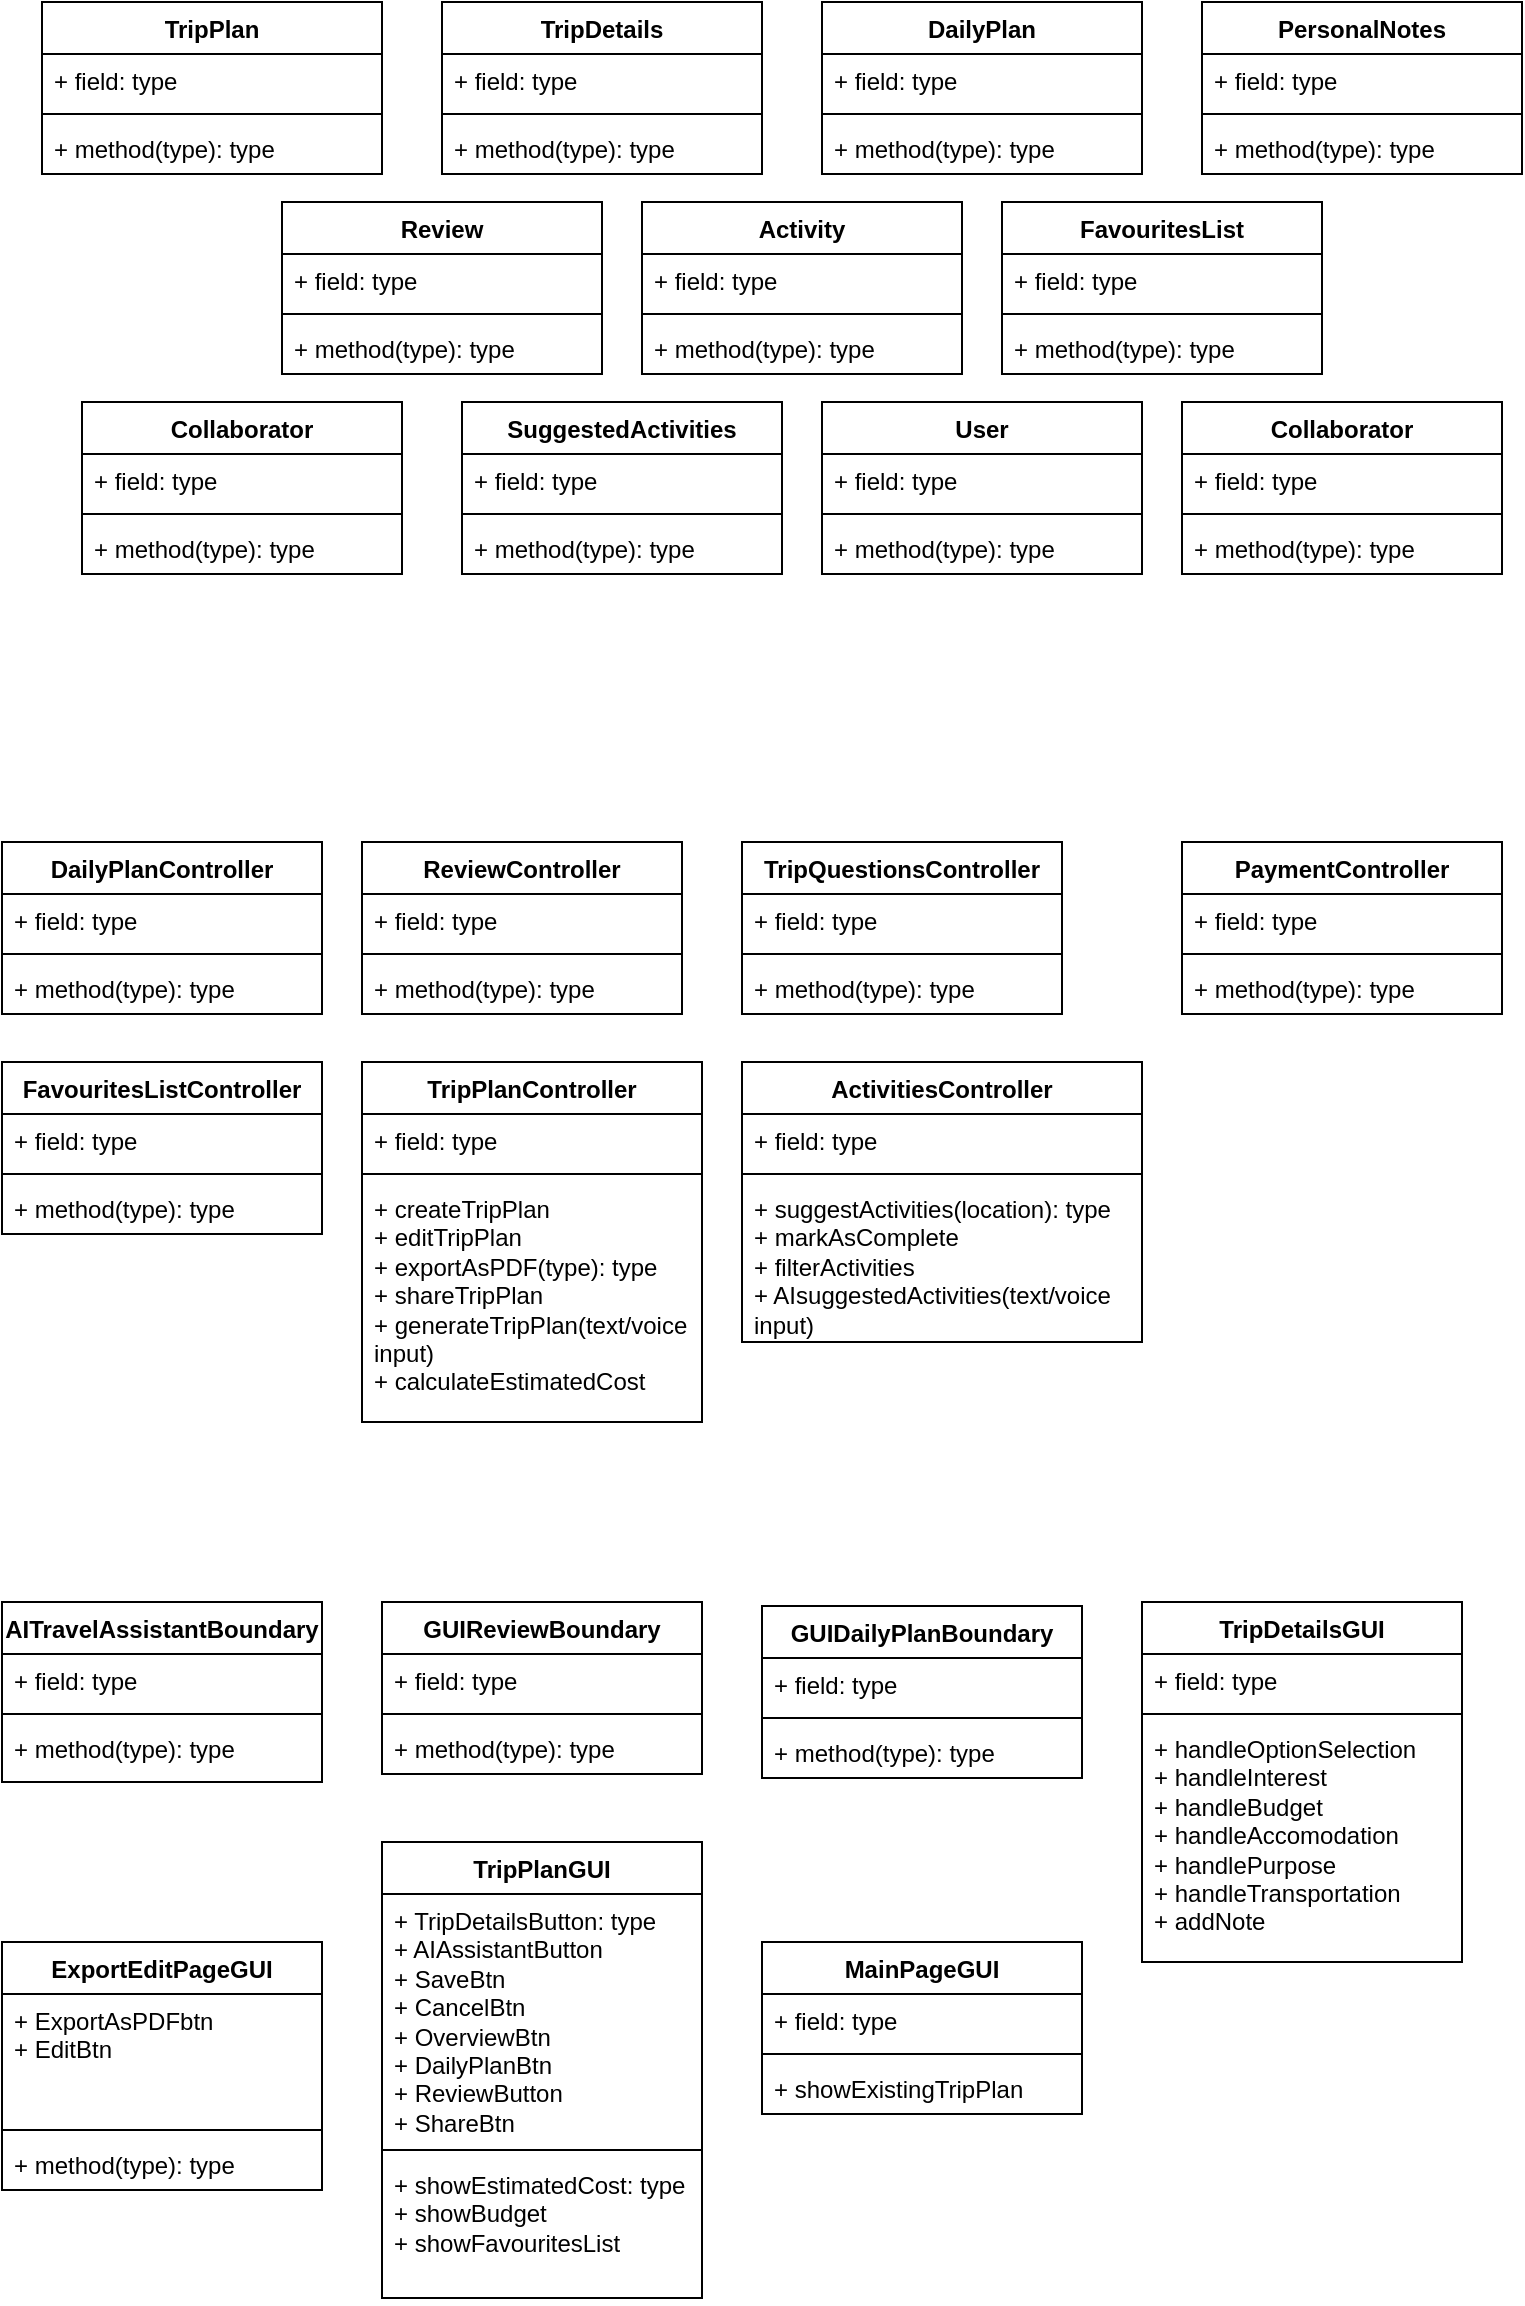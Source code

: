 <mxfile version="26.2.8" pages="3">
  <diagram name="Page-1" id="NIGz6C9oZynFuOEmoj2O">
    <mxGraphModel grid="1" page="1" gridSize="10" guides="1" tooltips="1" connect="1" arrows="1" fold="1" pageScale="1" pageWidth="827" pageHeight="1169" math="0" shadow="0">
      <root>
        <mxCell id="0" />
        <mxCell id="1" parent="0" />
        <mxCell id="DNBthyztvw6V_XdXJzlT-2" value="TripPlan" style="swimlane;fontStyle=1;align=center;verticalAlign=top;childLayout=stackLayout;horizontal=1;startSize=26;horizontalStack=0;resizeParent=1;resizeParentMax=0;resizeLast=0;collapsible=1;marginBottom=0;whiteSpace=wrap;html=1;" vertex="1" parent="1">
          <mxGeometry x="40" y="30" width="170" height="86" as="geometry" />
        </mxCell>
        <mxCell id="DNBthyztvw6V_XdXJzlT-3" value="+ field: type" style="text;strokeColor=none;fillColor=none;align=left;verticalAlign=top;spacingLeft=4;spacingRight=4;overflow=hidden;rotatable=0;points=[[0,0.5],[1,0.5]];portConstraint=eastwest;whiteSpace=wrap;html=1;" vertex="1" parent="DNBthyztvw6V_XdXJzlT-2">
          <mxGeometry y="26" width="170" height="26" as="geometry" />
        </mxCell>
        <mxCell id="DNBthyztvw6V_XdXJzlT-4" value="" style="line;strokeWidth=1;fillColor=none;align=left;verticalAlign=middle;spacingTop=-1;spacingLeft=3;spacingRight=3;rotatable=0;labelPosition=right;points=[];portConstraint=eastwest;strokeColor=inherit;" vertex="1" parent="DNBthyztvw6V_XdXJzlT-2">
          <mxGeometry y="52" width="170" height="8" as="geometry" />
        </mxCell>
        <mxCell id="DNBthyztvw6V_XdXJzlT-5" value="+ method(type): type" style="text;strokeColor=none;fillColor=none;align=left;verticalAlign=top;spacingLeft=4;spacingRight=4;overflow=hidden;rotatable=0;points=[[0,0.5],[1,0.5]];portConstraint=eastwest;whiteSpace=wrap;html=1;" vertex="1" parent="DNBthyztvw6V_XdXJzlT-2">
          <mxGeometry y="60" width="170" height="26" as="geometry" />
        </mxCell>
        <mxCell id="DNBthyztvw6V_XdXJzlT-6" value="TripDetails" style="swimlane;fontStyle=1;align=center;verticalAlign=top;childLayout=stackLayout;horizontal=1;startSize=26;horizontalStack=0;resizeParent=1;resizeParentMax=0;resizeLast=0;collapsible=1;marginBottom=0;whiteSpace=wrap;html=1;" vertex="1" parent="1">
          <mxGeometry x="240" y="30" width="160" height="86" as="geometry" />
        </mxCell>
        <mxCell id="DNBthyztvw6V_XdXJzlT-7" value="+ field: type" style="text;strokeColor=none;fillColor=none;align=left;verticalAlign=top;spacingLeft=4;spacingRight=4;overflow=hidden;rotatable=0;points=[[0,0.5],[1,0.5]];portConstraint=eastwest;whiteSpace=wrap;html=1;" vertex="1" parent="DNBthyztvw6V_XdXJzlT-6">
          <mxGeometry y="26" width="160" height="26" as="geometry" />
        </mxCell>
        <mxCell id="DNBthyztvw6V_XdXJzlT-8" value="" style="line;strokeWidth=1;fillColor=none;align=left;verticalAlign=middle;spacingTop=-1;spacingLeft=3;spacingRight=3;rotatable=0;labelPosition=right;points=[];portConstraint=eastwest;strokeColor=inherit;" vertex="1" parent="DNBthyztvw6V_XdXJzlT-6">
          <mxGeometry y="52" width="160" height="8" as="geometry" />
        </mxCell>
        <mxCell id="DNBthyztvw6V_XdXJzlT-9" value="+ method(type): type" style="text;strokeColor=none;fillColor=none;align=left;verticalAlign=top;spacingLeft=4;spacingRight=4;overflow=hidden;rotatable=0;points=[[0,0.5],[1,0.5]];portConstraint=eastwest;whiteSpace=wrap;html=1;" vertex="1" parent="DNBthyztvw6V_XdXJzlT-6">
          <mxGeometry y="60" width="160" height="26" as="geometry" />
        </mxCell>
        <mxCell id="DNBthyztvw6V_XdXJzlT-10" value="Activity" style="swimlane;fontStyle=1;align=center;verticalAlign=top;childLayout=stackLayout;horizontal=1;startSize=26;horizontalStack=0;resizeParent=1;resizeParentMax=0;resizeLast=0;collapsible=1;marginBottom=0;whiteSpace=wrap;html=1;" vertex="1" parent="1">
          <mxGeometry x="340" y="130" width="160" height="86" as="geometry" />
        </mxCell>
        <mxCell id="DNBthyztvw6V_XdXJzlT-11" value="+ field: type" style="text;strokeColor=none;fillColor=none;align=left;verticalAlign=top;spacingLeft=4;spacingRight=4;overflow=hidden;rotatable=0;points=[[0,0.5],[1,0.5]];portConstraint=eastwest;whiteSpace=wrap;html=1;" vertex="1" parent="DNBthyztvw6V_XdXJzlT-10">
          <mxGeometry y="26" width="160" height="26" as="geometry" />
        </mxCell>
        <mxCell id="DNBthyztvw6V_XdXJzlT-12" value="" style="line;strokeWidth=1;fillColor=none;align=left;verticalAlign=middle;spacingTop=-1;spacingLeft=3;spacingRight=3;rotatable=0;labelPosition=right;points=[];portConstraint=eastwest;strokeColor=inherit;" vertex="1" parent="DNBthyztvw6V_XdXJzlT-10">
          <mxGeometry y="52" width="160" height="8" as="geometry" />
        </mxCell>
        <mxCell id="DNBthyztvw6V_XdXJzlT-13" value="+ method(type): type" style="text;strokeColor=none;fillColor=none;align=left;verticalAlign=top;spacingLeft=4;spacingRight=4;overflow=hidden;rotatable=0;points=[[0,0.5],[1,0.5]];portConstraint=eastwest;whiteSpace=wrap;html=1;" vertex="1" parent="DNBthyztvw6V_XdXJzlT-10">
          <mxGeometry y="60" width="160" height="26" as="geometry" />
        </mxCell>
        <mxCell id="DNBthyztvw6V_XdXJzlT-14" value="Review" style="swimlane;fontStyle=1;align=center;verticalAlign=top;childLayout=stackLayout;horizontal=1;startSize=26;horizontalStack=0;resizeParent=1;resizeParentMax=0;resizeLast=0;collapsible=1;marginBottom=0;whiteSpace=wrap;html=1;" vertex="1" parent="1">
          <mxGeometry x="160" y="130" width="160" height="86" as="geometry" />
        </mxCell>
        <mxCell id="DNBthyztvw6V_XdXJzlT-15" value="+ field: type" style="text;strokeColor=none;fillColor=none;align=left;verticalAlign=top;spacingLeft=4;spacingRight=4;overflow=hidden;rotatable=0;points=[[0,0.5],[1,0.5]];portConstraint=eastwest;whiteSpace=wrap;html=1;" vertex="1" parent="DNBthyztvw6V_XdXJzlT-14">
          <mxGeometry y="26" width="160" height="26" as="geometry" />
        </mxCell>
        <mxCell id="DNBthyztvw6V_XdXJzlT-16" value="" style="line;strokeWidth=1;fillColor=none;align=left;verticalAlign=middle;spacingTop=-1;spacingLeft=3;spacingRight=3;rotatable=0;labelPosition=right;points=[];portConstraint=eastwest;strokeColor=inherit;" vertex="1" parent="DNBthyztvw6V_XdXJzlT-14">
          <mxGeometry y="52" width="160" height="8" as="geometry" />
        </mxCell>
        <mxCell id="DNBthyztvw6V_XdXJzlT-17" value="+ method(type): type" style="text;strokeColor=none;fillColor=none;align=left;verticalAlign=top;spacingLeft=4;spacingRight=4;overflow=hidden;rotatable=0;points=[[0,0.5],[1,0.5]];portConstraint=eastwest;whiteSpace=wrap;html=1;" vertex="1" parent="DNBthyztvw6V_XdXJzlT-14">
          <mxGeometry y="60" width="160" height="26" as="geometry" />
        </mxCell>
        <mxCell id="HyScnQE1bItv2vZAopeT-1" value="DailyPlan" style="swimlane;fontStyle=1;align=center;verticalAlign=top;childLayout=stackLayout;horizontal=1;startSize=26;horizontalStack=0;resizeParent=1;resizeParentMax=0;resizeLast=0;collapsible=1;marginBottom=0;whiteSpace=wrap;html=1;" vertex="1" parent="1">
          <mxGeometry x="430" y="30" width="160" height="86" as="geometry" />
        </mxCell>
        <mxCell id="HyScnQE1bItv2vZAopeT-2" value="+ field: type" style="text;strokeColor=none;fillColor=none;align=left;verticalAlign=top;spacingLeft=4;spacingRight=4;overflow=hidden;rotatable=0;points=[[0,0.5],[1,0.5]];portConstraint=eastwest;whiteSpace=wrap;html=1;" vertex="1" parent="HyScnQE1bItv2vZAopeT-1">
          <mxGeometry y="26" width="160" height="26" as="geometry" />
        </mxCell>
        <mxCell id="HyScnQE1bItv2vZAopeT-3" value="" style="line;strokeWidth=1;fillColor=none;align=left;verticalAlign=middle;spacingTop=-1;spacingLeft=3;spacingRight=3;rotatable=0;labelPosition=right;points=[];portConstraint=eastwest;strokeColor=inherit;" vertex="1" parent="HyScnQE1bItv2vZAopeT-1">
          <mxGeometry y="52" width="160" height="8" as="geometry" />
        </mxCell>
        <mxCell id="HyScnQE1bItv2vZAopeT-4" value="+ method(type): type" style="text;strokeColor=none;fillColor=none;align=left;verticalAlign=top;spacingLeft=4;spacingRight=4;overflow=hidden;rotatable=0;points=[[0,0.5],[1,0.5]];portConstraint=eastwest;whiteSpace=wrap;html=1;" vertex="1" parent="HyScnQE1bItv2vZAopeT-1">
          <mxGeometry y="60" width="160" height="26" as="geometry" />
        </mxCell>
        <mxCell id="HyScnQE1bItv2vZAopeT-5" value="FavouritesList" style="swimlane;fontStyle=1;align=center;verticalAlign=top;childLayout=stackLayout;horizontal=1;startSize=26;horizontalStack=0;resizeParent=1;resizeParentMax=0;resizeLast=0;collapsible=1;marginBottom=0;whiteSpace=wrap;html=1;" vertex="1" parent="1">
          <mxGeometry x="520" y="130" width="160" height="86" as="geometry" />
        </mxCell>
        <mxCell id="HyScnQE1bItv2vZAopeT-6" value="+ field: type" style="text;strokeColor=none;fillColor=none;align=left;verticalAlign=top;spacingLeft=4;spacingRight=4;overflow=hidden;rotatable=0;points=[[0,0.5],[1,0.5]];portConstraint=eastwest;whiteSpace=wrap;html=1;" vertex="1" parent="HyScnQE1bItv2vZAopeT-5">
          <mxGeometry y="26" width="160" height="26" as="geometry" />
        </mxCell>
        <mxCell id="HyScnQE1bItv2vZAopeT-7" value="" style="line;strokeWidth=1;fillColor=none;align=left;verticalAlign=middle;spacingTop=-1;spacingLeft=3;spacingRight=3;rotatable=0;labelPosition=right;points=[];portConstraint=eastwest;strokeColor=inherit;" vertex="1" parent="HyScnQE1bItv2vZAopeT-5">
          <mxGeometry y="52" width="160" height="8" as="geometry" />
        </mxCell>
        <mxCell id="HyScnQE1bItv2vZAopeT-8" value="+ method(type): type" style="text;strokeColor=none;fillColor=none;align=left;verticalAlign=top;spacingLeft=4;spacingRight=4;overflow=hidden;rotatable=0;points=[[0,0.5],[1,0.5]];portConstraint=eastwest;whiteSpace=wrap;html=1;" vertex="1" parent="HyScnQE1bItv2vZAopeT-5">
          <mxGeometry y="60" width="160" height="26" as="geometry" />
        </mxCell>
        <mxCell id="HyScnQE1bItv2vZAopeT-9" value="PersonalNotes" style="swimlane;fontStyle=1;align=center;verticalAlign=top;childLayout=stackLayout;horizontal=1;startSize=26;horizontalStack=0;resizeParent=1;resizeParentMax=0;resizeLast=0;collapsible=1;marginBottom=0;whiteSpace=wrap;html=1;" vertex="1" parent="1">
          <mxGeometry x="620" y="30" width="160" height="86" as="geometry" />
        </mxCell>
        <mxCell id="HyScnQE1bItv2vZAopeT-10" value="+ field: type" style="text;strokeColor=none;fillColor=none;align=left;verticalAlign=top;spacingLeft=4;spacingRight=4;overflow=hidden;rotatable=0;points=[[0,0.5],[1,0.5]];portConstraint=eastwest;whiteSpace=wrap;html=1;" vertex="1" parent="HyScnQE1bItv2vZAopeT-9">
          <mxGeometry y="26" width="160" height="26" as="geometry" />
        </mxCell>
        <mxCell id="HyScnQE1bItv2vZAopeT-11" value="" style="line;strokeWidth=1;fillColor=none;align=left;verticalAlign=middle;spacingTop=-1;spacingLeft=3;spacingRight=3;rotatable=0;labelPosition=right;points=[];portConstraint=eastwest;strokeColor=inherit;" vertex="1" parent="HyScnQE1bItv2vZAopeT-9">
          <mxGeometry y="52" width="160" height="8" as="geometry" />
        </mxCell>
        <mxCell id="HyScnQE1bItv2vZAopeT-12" value="+ method(type): type" style="text;strokeColor=none;fillColor=none;align=left;verticalAlign=top;spacingLeft=4;spacingRight=4;overflow=hidden;rotatable=0;points=[[0,0.5],[1,0.5]];portConstraint=eastwest;whiteSpace=wrap;html=1;" vertex="1" parent="HyScnQE1bItv2vZAopeT-9">
          <mxGeometry y="60" width="160" height="26" as="geometry" />
        </mxCell>
        <mxCell id="HyScnQE1bItv2vZAopeT-17" value="User" style="swimlane;fontStyle=1;align=center;verticalAlign=top;childLayout=stackLayout;horizontal=1;startSize=26;horizontalStack=0;resizeParent=1;resizeParentMax=0;resizeLast=0;collapsible=1;marginBottom=0;whiteSpace=wrap;html=1;" vertex="1" parent="1">
          <mxGeometry x="430" y="230" width="160" height="86" as="geometry" />
        </mxCell>
        <mxCell id="HyScnQE1bItv2vZAopeT-18" value="+ field: type" style="text;strokeColor=none;fillColor=none;align=left;verticalAlign=top;spacingLeft=4;spacingRight=4;overflow=hidden;rotatable=0;points=[[0,0.5],[1,0.5]];portConstraint=eastwest;whiteSpace=wrap;html=1;" vertex="1" parent="HyScnQE1bItv2vZAopeT-17">
          <mxGeometry y="26" width="160" height="26" as="geometry" />
        </mxCell>
        <mxCell id="HyScnQE1bItv2vZAopeT-19" value="" style="line;strokeWidth=1;fillColor=none;align=left;verticalAlign=middle;spacingTop=-1;spacingLeft=3;spacingRight=3;rotatable=0;labelPosition=right;points=[];portConstraint=eastwest;strokeColor=inherit;" vertex="1" parent="HyScnQE1bItv2vZAopeT-17">
          <mxGeometry y="52" width="160" height="8" as="geometry" />
        </mxCell>
        <mxCell id="HyScnQE1bItv2vZAopeT-20" value="+ method(type): type" style="text;strokeColor=none;fillColor=none;align=left;verticalAlign=top;spacingLeft=4;spacingRight=4;overflow=hidden;rotatable=0;points=[[0,0.5],[1,0.5]];portConstraint=eastwest;whiteSpace=wrap;html=1;" vertex="1" parent="HyScnQE1bItv2vZAopeT-17">
          <mxGeometry y="60" width="160" height="26" as="geometry" />
        </mxCell>
        <mxCell id="HyScnQE1bItv2vZAopeT-21" value="Collaborator" style="swimlane;fontStyle=1;align=center;verticalAlign=top;childLayout=stackLayout;horizontal=1;startSize=26;horizontalStack=0;resizeParent=1;resizeParentMax=0;resizeLast=0;collapsible=1;marginBottom=0;whiteSpace=wrap;html=1;" vertex="1" parent="1">
          <mxGeometry x="610" y="230" width="160" height="86" as="geometry" />
        </mxCell>
        <mxCell id="HyScnQE1bItv2vZAopeT-22" value="+ field: type" style="text;strokeColor=none;fillColor=none;align=left;verticalAlign=top;spacingLeft=4;spacingRight=4;overflow=hidden;rotatable=0;points=[[0,0.5],[1,0.5]];portConstraint=eastwest;whiteSpace=wrap;html=1;" vertex="1" parent="HyScnQE1bItv2vZAopeT-21">
          <mxGeometry y="26" width="160" height="26" as="geometry" />
        </mxCell>
        <mxCell id="HyScnQE1bItv2vZAopeT-23" value="" style="line;strokeWidth=1;fillColor=none;align=left;verticalAlign=middle;spacingTop=-1;spacingLeft=3;spacingRight=3;rotatable=0;labelPosition=right;points=[];portConstraint=eastwest;strokeColor=inherit;" vertex="1" parent="HyScnQE1bItv2vZAopeT-21">
          <mxGeometry y="52" width="160" height="8" as="geometry" />
        </mxCell>
        <mxCell id="HyScnQE1bItv2vZAopeT-24" value="+ method(type): type" style="text;strokeColor=none;fillColor=none;align=left;verticalAlign=top;spacingLeft=4;spacingRight=4;overflow=hidden;rotatable=0;points=[[0,0.5],[1,0.5]];portConstraint=eastwest;whiteSpace=wrap;html=1;" vertex="1" parent="HyScnQE1bItv2vZAopeT-21">
          <mxGeometry y="60" width="160" height="26" as="geometry" />
        </mxCell>
        <mxCell id="EHYDaWsBa1uQ13en1CUd-1" value="Collaborator" style="swimlane;fontStyle=1;align=center;verticalAlign=top;childLayout=stackLayout;horizontal=1;startSize=26;horizontalStack=0;resizeParent=1;resizeParentMax=0;resizeLast=0;collapsible=1;marginBottom=0;whiteSpace=wrap;html=1;" vertex="1" parent="1">
          <mxGeometry x="60" y="230" width="160" height="86" as="geometry" />
        </mxCell>
        <mxCell id="EHYDaWsBa1uQ13en1CUd-2" value="+ field: type" style="text;strokeColor=none;fillColor=none;align=left;verticalAlign=top;spacingLeft=4;spacingRight=4;overflow=hidden;rotatable=0;points=[[0,0.5],[1,0.5]];portConstraint=eastwest;whiteSpace=wrap;html=1;" vertex="1" parent="EHYDaWsBa1uQ13en1CUd-1">
          <mxGeometry y="26" width="160" height="26" as="geometry" />
        </mxCell>
        <mxCell id="EHYDaWsBa1uQ13en1CUd-3" value="" style="line;strokeWidth=1;fillColor=none;align=left;verticalAlign=middle;spacingTop=-1;spacingLeft=3;spacingRight=3;rotatable=0;labelPosition=right;points=[];portConstraint=eastwest;strokeColor=inherit;" vertex="1" parent="EHYDaWsBa1uQ13en1CUd-1">
          <mxGeometry y="52" width="160" height="8" as="geometry" />
        </mxCell>
        <mxCell id="EHYDaWsBa1uQ13en1CUd-4" value="+ method(type): type" style="text;strokeColor=none;fillColor=none;align=left;verticalAlign=top;spacingLeft=4;spacingRight=4;overflow=hidden;rotatable=0;points=[[0,0.5],[1,0.5]];portConstraint=eastwest;whiteSpace=wrap;html=1;" vertex="1" parent="EHYDaWsBa1uQ13en1CUd-1">
          <mxGeometry y="60" width="160" height="26" as="geometry" />
        </mxCell>
        <mxCell id="7zLJ9RhcDVwp6QvKNXA0-1" value="SuggestedActivities" style="swimlane;fontStyle=1;align=center;verticalAlign=top;childLayout=stackLayout;horizontal=1;startSize=26;horizontalStack=0;resizeParent=1;resizeParentMax=0;resizeLast=0;collapsible=1;marginBottom=0;whiteSpace=wrap;html=1;" vertex="1" parent="1">
          <mxGeometry x="250" y="230" width="160" height="86" as="geometry" />
        </mxCell>
        <mxCell id="7zLJ9RhcDVwp6QvKNXA0-2" value="+ field: type" style="text;strokeColor=none;fillColor=none;align=left;verticalAlign=top;spacingLeft=4;spacingRight=4;overflow=hidden;rotatable=0;points=[[0,0.5],[1,0.5]];portConstraint=eastwest;whiteSpace=wrap;html=1;" vertex="1" parent="7zLJ9RhcDVwp6QvKNXA0-1">
          <mxGeometry y="26" width="160" height="26" as="geometry" />
        </mxCell>
        <mxCell id="7zLJ9RhcDVwp6QvKNXA0-3" value="" style="line;strokeWidth=1;fillColor=none;align=left;verticalAlign=middle;spacingTop=-1;spacingLeft=3;spacingRight=3;rotatable=0;labelPosition=right;points=[];portConstraint=eastwest;strokeColor=inherit;" vertex="1" parent="7zLJ9RhcDVwp6QvKNXA0-1">
          <mxGeometry y="52" width="160" height="8" as="geometry" />
        </mxCell>
        <mxCell id="7zLJ9RhcDVwp6QvKNXA0-4" value="+ method(type): type" style="text;strokeColor=none;fillColor=none;align=left;verticalAlign=top;spacingLeft=4;spacingRight=4;overflow=hidden;rotatable=0;points=[[0,0.5],[1,0.5]];portConstraint=eastwest;whiteSpace=wrap;html=1;" vertex="1" parent="7zLJ9RhcDVwp6QvKNXA0-1">
          <mxGeometry y="60" width="160" height="26" as="geometry" />
        </mxCell>
        <mxCell id="JIJAcM8EPp60LcKcW2QH-1" value="TripPlanController" style="swimlane;fontStyle=1;align=center;verticalAlign=top;childLayout=stackLayout;horizontal=1;startSize=26;horizontalStack=0;resizeParent=1;resizeParentMax=0;resizeLast=0;collapsible=1;marginBottom=0;whiteSpace=wrap;html=1;" vertex="1" parent="1">
          <mxGeometry x="200" y="560" width="170" height="180" as="geometry" />
        </mxCell>
        <mxCell id="JIJAcM8EPp60LcKcW2QH-2" value="+ field: type" style="text;strokeColor=none;fillColor=none;align=left;verticalAlign=top;spacingLeft=4;spacingRight=4;overflow=hidden;rotatable=0;points=[[0,0.5],[1,0.5]];portConstraint=eastwest;whiteSpace=wrap;html=1;" vertex="1" parent="JIJAcM8EPp60LcKcW2QH-1">
          <mxGeometry y="26" width="170" height="26" as="geometry" />
        </mxCell>
        <mxCell id="JIJAcM8EPp60LcKcW2QH-3" value="" style="line;strokeWidth=1;fillColor=none;align=left;verticalAlign=middle;spacingTop=-1;spacingLeft=3;spacingRight=3;rotatable=0;labelPosition=right;points=[];portConstraint=eastwest;strokeColor=inherit;" vertex="1" parent="JIJAcM8EPp60LcKcW2QH-1">
          <mxGeometry y="52" width="170" height="8" as="geometry" />
        </mxCell>
        <mxCell id="JIJAcM8EPp60LcKcW2QH-4" value="&lt;div&gt;+ createTripPlan&lt;/div&gt;+ editTripPlan&lt;div&gt;+ exportAsPDF(type): type&lt;div&gt;+ shareTripPlan&lt;/div&gt;&lt;div&gt;+ generateTripPlan(text/voice input)&lt;/div&gt;&lt;div&gt;+ calculateEstimatedCost&lt;/div&gt;&lt;/div&gt;" style="text;strokeColor=none;fillColor=none;align=left;verticalAlign=top;spacingLeft=4;spacingRight=4;overflow=hidden;rotatable=0;points=[[0,0.5],[1,0.5]];portConstraint=eastwest;whiteSpace=wrap;html=1;" vertex="1" parent="JIJAcM8EPp60LcKcW2QH-1">
          <mxGeometry y="60" width="170" height="120" as="geometry" />
        </mxCell>
        <mxCell id="JIJAcM8EPp60LcKcW2QH-5" value="ReviewController" style="swimlane;fontStyle=1;align=center;verticalAlign=top;childLayout=stackLayout;horizontal=1;startSize=26;horizontalStack=0;resizeParent=1;resizeParentMax=0;resizeLast=0;collapsible=1;marginBottom=0;whiteSpace=wrap;html=1;" vertex="1" parent="1">
          <mxGeometry x="200" y="450" width="160" height="86" as="geometry" />
        </mxCell>
        <mxCell id="JIJAcM8EPp60LcKcW2QH-6" value="+ field: type" style="text;strokeColor=none;fillColor=none;align=left;verticalAlign=top;spacingLeft=4;spacingRight=4;overflow=hidden;rotatable=0;points=[[0,0.5],[1,0.5]];portConstraint=eastwest;whiteSpace=wrap;html=1;" vertex="1" parent="JIJAcM8EPp60LcKcW2QH-5">
          <mxGeometry y="26" width="160" height="26" as="geometry" />
        </mxCell>
        <mxCell id="JIJAcM8EPp60LcKcW2QH-7" value="" style="line;strokeWidth=1;fillColor=none;align=left;verticalAlign=middle;spacingTop=-1;spacingLeft=3;spacingRight=3;rotatable=0;labelPosition=right;points=[];portConstraint=eastwest;strokeColor=inherit;" vertex="1" parent="JIJAcM8EPp60LcKcW2QH-5">
          <mxGeometry y="52" width="160" height="8" as="geometry" />
        </mxCell>
        <mxCell id="JIJAcM8EPp60LcKcW2QH-8" value="+ method(type): type" style="text;strokeColor=none;fillColor=none;align=left;verticalAlign=top;spacingLeft=4;spacingRight=4;overflow=hidden;rotatable=0;points=[[0,0.5],[1,0.5]];portConstraint=eastwest;whiteSpace=wrap;html=1;" vertex="1" parent="JIJAcM8EPp60LcKcW2QH-5">
          <mxGeometry y="60" width="160" height="26" as="geometry" />
        </mxCell>
        <mxCell id="JIJAcM8EPp60LcKcW2QH-9" value="TripQuestionsController" style="swimlane;fontStyle=1;align=center;verticalAlign=top;childLayout=stackLayout;horizontal=1;startSize=26;horizontalStack=0;resizeParent=1;resizeParentMax=0;resizeLast=0;collapsible=1;marginBottom=0;whiteSpace=wrap;html=1;" vertex="1" parent="1">
          <mxGeometry x="390" y="450" width="160" height="86" as="geometry" />
        </mxCell>
        <mxCell id="JIJAcM8EPp60LcKcW2QH-10" value="+ field: type" style="text;strokeColor=none;fillColor=none;align=left;verticalAlign=top;spacingLeft=4;spacingRight=4;overflow=hidden;rotatable=0;points=[[0,0.5],[1,0.5]];portConstraint=eastwest;whiteSpace=wrap;html=1;" vertex="1" parent="JIJAcM8EPp60LcKcW2QH-9">
          <mxGeometry y="26" width="160" height="26" as="geometry" />
        </mxCell>
        <mxCell id="JIJAcM8EPp60LcKcW2QH-11" value="" style="line;strokeWidth=1;fillColor=none;align=left;verticalAlign=middle;spacingTop=-1;spacingLeft=3;spacingRight=3;rotatable=0;labelPosition=right;points=[];portConstraint=eastwest;strokeColor=inherit;" vertex="1" parent="JIJAcM8EPp60LcKcW2QH-9">
          <mxGeometry y="52" width="160" height="8" as="geometry" />
        </mxCell>
        <mxCell id="JIJAcM8EPp60LcKcW2QH-12" value="+ method(type): type" style="text;strokeColor=none;fillColor=none;align=left;verticalAlign=top;spacingLeft=4;spacingRight=4;overflow=hidden;rotatable=0;points=[[0,0.5],[1,0.5]];portConstraint=eastwest;whiteSpace=wrap;html=1;" vertex="1" parent="JIJAcM8EPp60LcKcW2QH-9">
          <mxGeometry y="60" width="160" height="26" as="geometry" />
        </mxCell>
        <mxCell id="JIJAcM8EPp60LcKcW2QH-26" value="AITravelAssistantBoundary" style="swimlane;fontStyle=1;align=center;verticalAlign=top;childLayout=stackLayout;horizontal=1;startSize=26;horizontalStack=0;resizeParent=1;resizeParentMax=0;resizeLast=0;collapsible=1;marginBottom=0;whiteSpace=wrap;html=1;" vertex="1" parent="1">
          <mxGeometry x="20" y="830" width="160" height="90" as="geometry" />
        </mxCell>
        <mxCell id="JIJAcM8EPp60LcKcW2QH-27" value="+ field: type" style="text;strokeColor=none;fillColor=none;align=left;verticalAlign=top;spacingLeft=4;spacingRight=4;overflow=hidden;rotatable=0;points=[[0,0.5],[1,0.5]];portConstraint=eastwest;whiteSpace=wrap;html=1;" vertex="1" parent="JIJAcM8EPp60LcKcW2QH-26">
          <mxGeometry y="26" width="160" height="26" as="geometry" />
        </mxCell>
        <mxCell id="JIJAcM8EPp60LcKcW2QH-28" value="" style="line;strokeWidth=1;fillColor=none;align=left;verticalAlign=middle;spacingTop=-1;spacingLeft=3;spacingRight=3;rotatable=0;labelPosition=right;points=[];portConstraint=eastwest;strokeColor=inherit;" vertex="1" parent="JIJAcM8EPp60LcKcW2QH-26">
          <mxGeometry y="52" width="160" height="8" as="geometry" />
        </mxCell>
        <mxCell id="JIJAcM8EPp60LcKcW2QH-29" value="+ method(type): type" style="text;strokeColor=none;fillColor=none;align=left;verticalAlign=top;spacingLeft=4;spacingRight=4;overflow=hidden;rotatable=0;points=[[0,0.5],[1,0.5]];portConstraint=eastwest;whiteSpace=wrap;html=1;" vertex="1" parent="JIJAcM8EPp60LcKcW2QH-26">
          <mxGeometry y="60" width="160" height="30" as="geometry" />
        </mxCell>
        <mxCell id="JIJAcM8EPp60LcKcW2QH-30" value="ActivitiesController" style="swimlane;fontStyle=1;align=center;verticalAlign=top;childLayout=stackLayout;horizontal=1;startSize=26;horizontalStack=0;resizeParent=1;resizeParentMax=0;resizeLast=0;collapsible=1;marginBottom=0;whiteSpace=wrap;html=1;" vertex="1" parent="1">
          <mxGeometry x="390" y="560" width="200" height="140" as="geometry" />
        </mxCell>
        <mxCell id="JIJAcM8EPp60LcKcW2QH-31" value="+ field: type" style="text;strokeColor=none;fillColor=none;align=left;verticalAlign=top;spacingLeft=4;spacingRight=4;overflow=hidden;rotatable=0;points=[[0,0.5],[1,0.5]];portConstraint=eastwest;whiteSpace=wrap;html=1;" vertex="1" parent="JIJAcM8EPp60LcKcW2QH-30">
          <mxGeometry y="26" width="200" height="26" as="geometry" />
        </mxCell>
        <mxCell id="JIJAcM8EPp60LcKcW2QH-32" value="" style="line;strokeWidth=1;fillColor=none;align=left;verticalAlign=middle;spacingTop=-1;spacingLeft=3;spacingRight=3;rotatable=0;labelPosition=right;points=[];portConstraint=eastwest;strokeColor=inherit;" vertex="1" parent="JIJAcM8EPp60LcKcW2QH-30">
          <mxGeometry y="52" width="200" height="8" as="geometry" />
        </mxCell>
        <mxCell id="JIJAcM8EPp60LcKcW2QH-33" value="+ suggestActivities(location): type&lt;div&gt;+ markAsComplete&lt;/div&gt;&lt;div&gt;+ filterActivities&lt;/div&gt;&lt;div&gt;+ AIsuggestedActivities(text/voice input)&lt;/div&gt;" style="text;strokeColor=none;fillColor=none;align=left;verticalAlign=top;spacingLeft=4;spacingRight=4;overflow=hidden;rotatable=0;points=[[0,0.5],[1,0.5]];portConstraint=eastwest;whiteSpace=wrap;html=1;" vertex="1" parent="JIJAcM8EPp60LcKcW2QH-30">
          <mxGeometry y="60" width="200" height="80" as="geometry" />
        </mxCell>
        <mxCell id="Hq0dEl1D1H2PNUCr_rdV-1" value="DailyPlanController" style="swimlane;fontStyle=1;align=center;verticalAlign=top;childLayout=stackLayout;horizontal=1;startSize=26;horizontalStack=0;resizeParent=1;resizeParentMax=0;resizeLast=0;collapsible=1;marginBottom=0;whiteSpace=wrap;html=1;" vertex="1" parent="1">
          <mxGeometry x="20" y="450" width="160" height="86" as="geometry" />
        </mxCell>
        <mxCell id="Hq0dEl1D1H2PNUCr_rdV-2" value="+ field: type" style="text;strokeColor=none;fillColor=none;align=left;verticalAlign=top;spacingLeft=4;spacingRight=4;overflow=hidden;rotatable=0;points=[[0,0.5],[1,0.5]];portConstraint=eastwest;whiteSpace=wrap;html=1;" vertex="1" parent="Hq0dEl1D1H2PNUCr_rdV-1">
          <mxGeometry y="26" width="160" height="26" as="geometry" />
        </mxCell>
        <mxCell id="Hq0dEl1D1H2PNUCr_rdV-3" value="" style="line;strokeWidth=1;fillColor=none;align=left;verticalAlign=middle;spacingTop=-1;spacingLeft=3;spacingRight=3;rotatable=0;labelPosition=right;points=[];portConstraint=eastwest;strokeColor=inherit;" vertex="1" parent="Hq0dEl1D1H2PNUCr_rdV-1">
          <mxGeometry y="52" width="160" height="8" as="geometry" />
        </mxCell>
        <mxCell id="Hq0dEl1D1H2PNUCr_rdV-4" value="+ method(type): type" style="text;strokeColor=none;fillColor=none;align=left;verticalAlign=top;spacingLeft=4;spacingRight=4;overflow=hidden;rotatable=0;points=[[0,0.5],[1,0.5]];portConstraint=eastwest;whiteSpace=wrap;html=1;" vertex="1" parent="Hq0dEl1D1H2PNUCr_rdV-1">
          <mxGeometry y="60" width="160" height="26" as="geometry" />
        </mxCell>
        <mxCell id="-heeYDlP0yISUOMoWDpO-1" value="FavouritesListController" style="swimlane;fontStyle=1;align=center;verticalAlign=top;childLayout=stackLayout;horizontal=1;startSize=26;horizontalStack=0;resizeParent=1;resizeParentMax=0;resizeLast=0;collapsible=1;marginBottom=0;whiteSpace=wrap;html=1;" vertex="1" parent="1">
          <mxGeometry x="20" y="560" width="160" height="86" as="geometry" />
        </mxCell>
        <mxCell id="-heeYDlP0yISUOMoWDpO-2" value="+ field: type" style="text;strokeColor=none;fillColor=none;align=left;verticalAlign=top;spacingLeft=4;spacingRight=4;overflow=hidden;rotatable=0;points=[[0,0.5],[1,0.5]];portConstraint=eastwest;whiteSpace=wrap;html=1;" vertex="1" parent="-heeYDlP0yISUOMoWDpO-1">
          <mxGeometry y="26" width="160" height="26" as="geometry" />
        </mxCell>
        <mxCell id="-heeYDlP0yISUOMoWDpO-3" value="" style="line;strokeWidth=1;fillColor=none;align=left;verticalAlign=middle;spacingTop=-1;spacingLeft=3;spacingRight=3;rotatable=0;labelPosition=right;points=[];portConstraint=eastwest;strokeColor=inherit;" vertex="1" parent="-heeYDlP0yISUOMoWDpO-1">
          <mxGeometry y="52" width="160" height="8" as="geometry" />
        </mxCell>
        <mxCell id="-heeYDlP0yISUOMoWDpO-4" value="+ method(type): type" style="text;strokeColor=none;fillColor=none;align=left;verticalAlign=top;spacingLeft=4;spacingRight=4;overflow=hidden;rotatable=0;points=[[0,0.5],[1,0.5]];portConstraint=eastwest;whiteSpace=wrap;html=1;" vertex="1" parent="-heeYDlP0yISUOMoWDpO-1">
          <mxGeometry y="60" width="160" height="26" as="geometry" />
        </mxCell>
        <mxCell id="v6hO0HaCXG1qWmytvQBW-1" value="GUIReviewBoundary" style="swimlane;fontStyle=1;align=center;verticalAlign=top;childLayout=stackLayout;horizontal=1;startSize=26;horizontalStack=0;resizeParent=1;resizeParentMax=0;resizeLast=0;collapsible=1;marginBottom=0;whiteSpace=wrap;html=1;" vertex="1" parent="1">
          <mxGeometry x="210" y="830" width="160" height="86" as="geometry" />
        </mxCell>
        <mxCell id="v6hO0HaCXG1qWmytvQBW-2" value="+ field: type" style="text;strokeColor=none;fillColor=none;align=left;verticalAlign=top;spacingLeft=4;spacingRight=4;overflow=hidden;rotatable=0;points=[[0,0.5],[1,0.5]];portConstraint=eastwest;whiteSpace=wrap;html=1;" vertex="1" parent="v6hO0HaCXG1qWmytvQBW-1">
          <mxGeometry y="26" width="160" height="26" as="geometry" />
        </mxCell>
        <mxCell id="v6hO0HaCXG1qWmytvQBW-3" value="" style="line;strokeWidth=1;fillColor=none;align=left;verticalAlign=middle;spacingTop=-1;spacingLeft=3;spacingRight=3;rotatable=0;labelPosition=right;points=[];portConstraint=eastwest;strokeColor=inherit;" vertex="1" parent="v6hO0HaCXG1qWmytvQBW-1">
          <mxGeometry y="52" width="160" height="8" as="geometry" />
        </mxCell>
        <mxCell id="v6hO0HaCXG1qWmytvQBW-4" value="+ method(type): type" style="text;strokeColor=none;fillColor=none;align=left;verticalAlign=top;spacingLeft=4;spacingRight=4;overflow=hidden;rotatable=0;points=[[0,0.5],[1,0.5]];portConstraint=eastwest;whiteSpace=wrap;html=1;" vertex="1" parent="v6hO0HaCXG1qWmytvQBW-1">
          <mxGeometry y="60" width="160" height="26" as="geometry" />
        </mxCell>
        <mxCell id="qzQMt5yPVglLuob8LsJx-1" value="GUIDailyPlanBoundary" style="swimlane;fontStyle=1;align=center;verticalAlign=top;childLayout=stackLayout;horizontal=1;startSize=26;horizontalStack=0;resizeParent=1;resizeParentMax=0;resizeLast=0;collapsible=1;marginBottom=0;whiteSpace=wrap;html=1;" vertex="1" parent="1">
          <mxGeometry x="400" y="832" width="160" height="86" as="geometry" />
        </mxCell>
        <mxCell id="qzQMt5yPVglLuob8LsJx-2" value="+ field: type" style="text;strokeColor=none;fillColor=none;align=left;verticalAlign=top;spacingLeft=4;spacingRight=4;overflow=hidden;rotatable=0;points=[[0,0.5],[1,0.5]];portConstraint=eastwest;whiteSpace=wrap;html=1;" vertex="1" parent="qzQMt5yPVglLuob8LsJx-1">
          <mxGeometry y="26" width="160" height="26" as="geometry" />
        </mxCell>
        <mxCell id="qzQMt5yPVglLuob8LsJx-3" value="" style="line;strokeWidth=1;fillColor=none;align=left;verticalAlign=middle;spacingTop=-1;spacingLeft=3;spacingRight=3;rotatable=0;labelPosition=right;points=[];portConstraint=eastwest;strokeColor=inherit;" vertex="1" parent="qzQMt5yPVglLuob8LsJx-1">
          <mxGeometry y="52" width="160" height="8" as="geometry" />
        </mxCell>
        <mxCell id="qzQMt5yPVglLuob8LsJx-4" value="+ method(type): type" style="text;strokeColor=none;fillColor=none;align=left;verticalAlign=top;spacingLeft=4;spacingRight=4;overflow=hidden;rotatable=0;points=[[0,0.5],[1,0.5]];portConstraint=eastwest;whiteSpace=wrap;html=1;" vertex="1" parent="qzQMt5yPVglLuob8LsJx-1">
          <mxGeometry y="60" width="160" height="26" as="geometry" />
        </mxCell>
        <mxCell id="qzQMt5yPVglLuob8LsJx-5" value="TripDetailsGUI" style="swimlane;fontStyle=1;align=center;verticalAlign=top;childLayout=stackLayout;horizontal=1;startSize=26;horizontalStack=0;resizeParent=1;resizeParentMax=0;resizeLast=0;collapsible=1;marginBottom=0;whiteSpace=wrap;html=1;" vertex="1" parent="1">
          <mxGeometry x="590" y="830" width="160" height="180" as="geometry" />
        </mxCell>
        <mxCell id="qzQMt5yPVglLuob8LsJx-6" value="+ field: type" style="text;strokeColor=none;fillColor=none;align=left;verticalAlign=top;spacingLeft=4;spacingRight=4;overflow=hidden;rotatable=0;points=[[0,0.5],[1,0.5]];portConstraint=eastwest;whiteSpace=wrap;html=1;" vertex="1" parent="qzQMt5yPVglLuob8LsJx-5">
          <mxGeometry y="26" width="160" height="26" as="geometry" />
        </mxCell>
        <mxCell id="qzQMt5yPVglLuob8LsJx-7" value="" style="line;strokeWidth=1;fillColor=none;align=left;verticalAlign=middle;spacingTop=-1;spacingLeft=3;spacingRight=3;rotatable=0;labelPosition=right;points=[];portConstraint=eastwest;strokeColor=inherit;" vertex="1" parent="qzQMt5yPVglLuob8LsJx-5">
          <mxGeometry y="52" width="160" height="8" as="geometry" />
        </mxCell>
        <mxCell id="qzQMt5yPVglLuob8LsJx-8" value="+ handleOptionSelection&lt;div&gt;+ handleInterest&lt;/div&gt;&lt;div&gt;+ handleBudget&lt;/div&gt;&lt;div&gt;+ handleAccomodation&lt;/div&gt;&lt;div&gt;+ handlePurpose&lt;/div&gt;&lt;div&gt;+ handleTransportation&lt;/div&gt;&lt;div&gt;+ addNote&lt;/div&gt;" style="text;strokeColor=none;fillColor=none;align=left;verticalAlign=top;spacingLeft=4;spacingRight=4;overflow=hidden;rotatable=0;points=[[0,0.5],[1,0.5]];portConstraint=eastwest;whiteSpace=wrap;html=1;" vertex="1" parent="qzQMt5yPVglLuob8LsJx-5">
          <mxGeometry y="60" width="160" height="120" as="geometry" />
        </mxCell>
        <mxCell id="qzQMt5yPVglLuob8LsJx-9" value="PaymentController" style="swimlane;fontStyle=1;align=center;verticalAlign=top;childLayout=stackLayout;horizontal=1;startSize=26;horizontalStack=0;resizeParent=1;resizeParentMax=0;resizeLast=0;collapsible=1;marginBottom=0;whiteSpace=wrap;html=1;" vertex="1" parent="1">
          <mxGeometry x="610" y="450" width="160" height="86" as="geometry" />
        </mxCell>
        <mxCell id="qzQMt5yPVglLuob8LsJx-10" value="+ field: type" style="text;strokeColor=none;fillColor=none;align=left;verticalAlign=top;spacingLeft=4;spacingRight=4;overflow=hidden;rotatable=0;points=[[0,0.5],[1,0.5]];portConstraint=eastwest;whiteSpace=wrap;html=1;" vertex="1" parent="qzQMt5yPVglLuob8LsJx-9">
          <mxGeometry y="26" width="160" height="26" as="geometry" />
        </mxCell>
        <mxCell id="qzQMt5yPVglLuob8LsJx-11" value="" style="line;strokeWidth=1;fillColor=none;align=left;verticalAlign=middle;spacingTop=-1;spacingLeft=3;spacingRight=3;rotatable=0;labelPosition=right;points=[];portConstraint=eastwest;strokeColor=inherit;" vertex="1" parent="qzQMt5yPVglLuob8LsJx-9">
          <mxGeometry y="52" width="160" height="8" as="geometry" />
        </mxCell>
        <mxCell id="qzQMt5yPVglLuob8LsJx-12" value="+ method(type): type" style="text;strokeColor=none;fillColor=none;align=left;verticalAlign=top;spacingLeft=4;spacingRight=4;overflow=hidden;rotatable=0;points=[[0,0.5],[1,0.5]];portConstraint=eastwest;whiteSpace=wrap;html=1;" vertex="1" parent="qzQMt5yPVglLuob8LsJx-9">
          <mxGeometry y="60" width="160" height="26" as="geometry" />
        </mxCell>
        <mxCell id="RrWmSJyf0K7JnKhYLiOJ-1" value="TripPlanGUI" style="swimlane;fontStyle=1;align=center;verticalAlign=top;childLayout=stackLayout;horizontal=1;startSize=26;horizontalStack=0;resizeParent=1;resizeParentMax=0;resizeLast=0;collapsible=1;marginBottom=0;whiteSpace=wrap;html=1;" vertex="1" parent="1">
          <mxGeometry x="210" y="950" width="160" height="228" as="geometry" />
        </mxCell>
        <mxCell id="RrWmSJyf0K7JnKhYLiOJ-2" value="+ TripDetailsButton: type&lt;div&gt;+ AIAssistantButton&lt;/div&gt;&lt;div&gt;+ SaveBtn&lt;/div&gt;&lt;div&gt;+ CancelBtn&lt;/div&gt;&lt;div&gt;+ OverviewBtn&lt;/div&gt;&lt;div&gt;+ DailyPlanBtn&lt;/div&gt;&lt;div&gt;+ ReviewButton&lt;/div&gt;&lt;div&gt;+ ShareBtn&lt;/div&gt;" style="text;strokeColor=none;fillColor=none;align=left;verticalAlign=top;spacingLeft=4;spacingRight=4;overflow=hidden;rotatable=0;points=[[0,0.5],[1,0.5]];portConstraint=eastwest;whiteSpace=wrap;html=1;" vertex="1" parent="RrWmSJyf0K7JnKhYLiOJ-1">
          <mxGeometry y="26" width="160" height="124" as="geometry" />
        </mxCell>
        <mxCell id="RrWmSJyf0K7JnKhYLiOJ-3" value="" style="line;strokeWidth=1;fillColor=none;align=left;verticalAlign=middle;spacingTop=-1;spacingLeft=3;spacingRight=3;rotatable=0;labelPosition=right;points=[];portConstraint=eastwest;strokeColor=inherit;" vertex="1" parent="RrWmSJyf0K7JnKhYLiOJ-1">
          <mxGeometry y="150" width="160" height="8" as="geometry" />
        </mxCell>
        <mxCell id="RrWmSJyf0K7JnKhYLiOJ-4" value="+ showEstimatedCost: type&lt;div&gt;+ showBudget&lt;/div&gt;&lt;div&gt;+ showFavouritesList&lt;/div&gt;" style="text;strokeColor=none;fillColor=none;align=left;verticalAlign=top;spacingLeft=4;spacingRight=4;overflow=hidden;rotatable=0;points=[[0,0.5],[1,0.5]];portConstraint=eastwest;whiteSpace=wrap;html=1;" vertex="1" parent="RrWmSJyf0K7JnKhYLiOJ-1">
          <mxGeometry y="158" width="160" height="70" as="geometry" />
        </mxCell>
        <mxCell id="W1hU-xSnCwR4WN8EpxHU-1" value="MainPageGUI" style="swimlane;fontStyle=1;align=center;verticalAlign=top;childLayout=stackLayout;horizontal=1;startSize=26;horizontalStack=0;resizeParent=1;resizeParentMax=0;resizeLast=0;collapsible=1;marginBottom=0;whiteSpace=wrap;html=1;" vertex="1" parent="1">
          <mxGeometry x="400" y="1000" width="160" height="86" as="geometry" />
        </mxCell>
        <mxCell id="W1hU-xSnCwR4WN8EpxHU-2" value="+ field: type" style="text;strokeColor=none;fillColor=none;align=left;verticalAlign=top;spacingLeft=4;spacingRight=4;overflow=hidden;rotatable=0;points=[[0,0.5],[1,0.5]];portConstraint=eastwest;whiteSpace=wrap;html=1;" vertex="1" parent="W1hU-xSnCwR4WN8EpxHU-1">
          <mxGeometry y="26" width="160" height="26" as="geometry" />
        </mxCell>
        <mxCell id="W1hU-xSnCwR4WN8EpxHU-3" value="" style="line;strokeWidth=1;fillColor=none;align=left;verticalAlign=middle;spacingTop=-1;spacingLeft=3;spacingRight=3;rotatable=0;labelPosition=right;points=[];portConstraint=eastwest;strokeColor=inherit;" vertex="1" parent="W1hU-xSnCwR4WN8EpxHU-1">
          <mxGeometry y="52" width="160" height="8" as="geometry" />
        </mxCell>
        <mxCell id="W1hU-xSnCwR4WN8EpxHU-4" value="+ showExistingTripPlan" style="text;strokeColor=none;fillColor=none;align=left;verticalAlign=top;spacingLeft=4;spacingRight=4;overflow=hidden;rotatable=0;points=[[0,0.5],[1,0.5]];portConstraint=eastwest;whiteSpace=wrap;html=1;" vertex="1" parent="W1hU-xSnCwR4WN8EpxHU-1">
          <mxGeometry y="60" width="160" height="26" as="geometry" />
        </mxCell>
        <mxCell id="W1hU-xSnCwR4WN8EpxHU-9" value="ExportEditPageGUI" style="swimlane;fontStyle=1;align=center;verticalAlign=top;childLayout=stackLayout;horizontal=1;startSize=26;horizontalStack=0;resizeParent=1;resizeParentMax=0;resizeLast=0;collapsible=1;marginBottom=0;whiteSpace=wrap;html=1;" vertex="1" parent="1">
          <mxGeometry x="20" y="1000" width="160" height="124" as="geometry" />
        </mxCell>
        <mxCell id="W1hU-xSnCwR4WN8EpxHU-10" value="+ ExportAsPDFbtn&lt;div&gt;+ EditBtn&lt;/div&gt;" style="text;strokeColor=none;fillColor=none;align=left;verticalAlign=top;spacingLeft=4;spacingRight=4;overflow=hidden;rotatable=0;points=[[0,0.5],[1,0.5]];portConstraint=eastwest;whiteSpace=wrap;html=1;" vertex="1" parent="W1hU-xSnCwR4WN8EpxHU-9">
          <mxGeometry y="26" width="160" height="64" as="geometry" />
        </mxCell>
        <mxCell id="W1hU-xSnCwR4WN8EpxHU-11" value="" style="line;strokeWidth=1;fillColor=none;align=left;verticalAlign=middle;spacingTop=-1;spacingLeft=3;spacingRight=3;rotatable=0;labelPosition=right;points=[];portConstraint=eastwest;strokeColor=inherit;" vertex="1" parent="W1hU-xSnCwR4WN8EpxHU-9">
          <mxGeometry y="90" width="160" height="8" as="geometry" />
        </mxCell>
        <mxCell id="W1hU-xSnCwR4WN8EpxHU-12" value="+ method(type): type" style="text;strokeColor=none;fillColor=none;align=left;verticalAlign=top;spacingLeft=4;spacingRight=4;overflow=hidden;rotatable=0;points=[[0,0.5],[1,0.5]];portConstraint=eastwest;whiteSpace=wrap;html=1;" vertex="1" parent="W1hU-xSnCwR4WN8EpxHU-9">
          <mxGeometry y="98" width="160" height="26" as="geometry" />
        </mxCell>
      </root>
    </mxGraphModel>
  </diagram>
  <diagram id="YbrRBUVtiu_oKT-QMphi" name="usecase">
    <mxGraphModel grid="1" page="1" gridSize="10" guides="1" tooltips="1" connect="1" arrows="1" fold="1" pageScale="1" pageWidth="827" pageHeight="1169" math="0" shadow="0">
      <root>
        <mxCell id="0" />
        <mxCell id="1" parent="0" />
        <mxCell id="HjgF-ntAdhRs-jyQhxKv-1" value="" style="whiteSpace=wrap;html=1;aspect=fixed;" vertex="1" parent="1">
          <mxGeometry x="200" y="240" width="700" height="700" as="geometry" />
        </mxCell>
        <mxCell id="HjgF-ntAdhRs-jyQhxKv-2" value="User" style="shape=umlActor;verticalLabelPosition=bottom;verticalAlign=top;html=1;" vertex="1" parent="1">
          <mxGeometry x="60" y="470" width="30" height="60" as="geometry" />
        </mxCell>
        <mxCell id="HjgF-ntAdhRs-jyQhxKv-3" value="Collaborator" style="shape=umlActor;verticalLabelPosition=bottom;verticalAlign=top;html=1;" vertex="1" parent="1">
          <mxGeometry x="40" y="755" width="30" height="60" as="geometry" />
        </mxCell>
        <mxCell id="HjgF-ntAdhRs-jyQhxKv-4" value="Database&lt;div&gt;&lt;br&gt;&lt;/div&gt;" style="shape=umlActor;verticalLabelPosition=bottom;verticalAlign=top;html=1;" vertex="1" parent="1">
          <mxGeometry x="1040" y="500" width="40" height="70" as="geometry" />
        </mxCell>
        <mxCell id="HjgF-ntAdhRs-jyQhxKv-5" value="3rd Party Services&lt;div&gt;&amp;nbsp;(Google Maps)&lt;/div&gt;" style="shape=umlActor;verticalLabelPosition=bottom;verticalAlign=top;html=1;" vertex="1" parent="1">
          <mxGeometry x="1050" y="670" width="30" height="60" as="geometry" />
        </mxCell>
        <mxCell id="HjgF-ntAdhRs-jyQhxKv-6" value="Create new trip plan" style="ellipse;whiteSpace=wrap;html=1;" vertex="1" parent="1">
          <mxGeometry x="478.5" y="250" width="138.5" height="40" as="geometry" />
        </mxCell>
        <mxCell id="HjgF-ntAdhRs-jyQhxKv-7" value="Edit trip details" style="ellipse;whiteSpace=wrap;html=1;" vertex="1" parent="1">
          <mxGeometry x="480.75" y="300" width="138.5" height="30" as="geometry" />
        </mxCell>
        <mxCell id="HjgF-ntAdhRs-jyQhxKv-8" value="Delete a trip plan" style="ellipse;whiteSpace=wrap;html=1;" vertex="1" parent="1">
          <mxGeometry x="478.5" y="340" width="145.5" height="30" as="geometry" />
        </mxCell>
        <mxCell id="HjgF-ntAdhRs-jyQhxKv-9" value="Duplicate existing trip" style="ellipse;whiteSpace=wrap;html=1;" vertex="1" parent="1">
          <mxGeometry x="475.75" y="380" width="148.5" height="40" as="geometry" />
        </mxCell>
        <mxCell id="HjgF-ntAdhRs-jyQhxKv-10" value="Set a trip budget" style="ellipse;whiteSpace=wrap;html=1;" vertex="1" parent="1">
          <mxGeometry x="476.25" y="430" width="150" height="30" as="geometry" />
        </mxCell>
        <mxCell id="HjgF-ntAdhRs-jyQhxKv-11" value="View a trip plan" style="ellipse;whiteSpace=wrap;html=1;" vertex="1" parent="1">
          <mxGeometry x="590" y="485" width="160" height="30" as="geometry" />
        </mxCell>
        <mxCell id="HjgF-ntAdhRs-jyQhxKv-12" value="Add activity to daily plan" style="ellipse;whiteSpace=wrap;html=1;" vertex="1" parent="1">
          <mxGeometry x="520.01" y="530" width="140" height="40" as="geometry" />
        </mxCell>
        <mxCell id="HjgF-ntAdhRs-jyQhxKv-13" value="Remove activity from daily plan" style="ellipse;whiteSpace=wrap;html=1;" vertex="1" parent="1">
          <mxGeometry x="475.75" y="580" width="176.25" height="40" as="geometry" />
        </mxCell>
        <mxCell id="HjgF-ntAdhRs-jyQhxKv-14" value="Add notes" style="ellipse;whiteSpace=wrap;html=1;" vertex="1" parent="1">
          <mxGeometry x="433.75" y="640" width="140" height="40" as="geometry" />
        </mxCell>
        <mxCell id="HjgF-ntAdhRs-jyQhxKv-15" value="Share trip" style="ellipse;whiteSpace=wrap;html=1;" vertex="1" parent="1">
          <mxGeometry x="520" y="700" width="140" height="40" as="geometry" />
        </mxCell>
        <mxCell id="HjgF-ntAdhRs-jyQhxKv-16" value="Export trip as PDF" style="ellipse;whiteSpace=wrap;html=1;" vertex="1" parent="1">
          <mxGeometry x="550" y="755" width="140" height="40" as="geometry" />
        </mxCell>
        <mxCell id="HjgF-ntAdhRs-jyQhxKv-17" value="Invite collaborators" style="ellipse;whiteSpace=wrap;html=1;" vertex="1" parent="1">
          <mxGeometry x="680" y="660" width="140" height="40" as="geometry" />
        </mxCell>
        <mxCell id="HjgF-ntAdhRs-jyQhxKv-18" value="Manage favorites" style="ellipse;whiteSpace=wrap;html=1;" vertex="1" parent="1">
          <mxGeometry x="600" y="890" width="140" height="30" as="geometry" />
        </mxCell>
        <mxCell id="HjgF-ntAdhRs-jyQhxKv-19" value="Add to favorites" style="ellipse;whiteSpace=wrap;html=1;" vertex="1" parent="1">
          <mxGeometry x="590" y="804" width="140" height="40" as="geometry" />
        </mxCell>
        <mxCell id="HjgF-ntAdhRs-jyQhxKv-20" value="" style="endArrow=none;html=1;rounded=0;exitX=0.5;exitY=0.5;exitDx=0;exitDy=0;exitPerimeter=0;entryX=0;entryY=0.5;entryDx=0;entryDy=0;" edge="1" parent="1" source="HjgF-ntAdhRs-jyQhxKv-2" target="HjgF-ntAdhRs-jyQhxKv-6">
          <mxGeometry width="50" height="50" relative="1" as="geometry">
            <mxPoint x="540" y="670" as="sourcePoint" />
            <mxPoint x="590" y="620" as="targetPoint" />
          </mxGeometry>
        </mxCell>
        <mxCell id="HjgF-ntAdhRs-jyQhxKv-21" value="" style="endArrow=none;html=1;rounded=0;exitX=0.5;exitY=0.5;exitDx=0;exitDy=0;exitPerimeter=0;entryX=0;entryY=0.5;entryDx=0;entryDy=0;" edge="1" parent="1" source="HjgF-ntAdhRs-jyQhxKv-2" target="HjgF-ntAdhRs-jyQhxKv-7">
          <mxGeometry width="50" height="50" relative="1" as="geometry">
            <mxPoint x="540" y="670" as="sourcePoint" />
            <mxPoint x="590" y="620" as="targetPoint" />
          </mxGeometry>
        </mxCell>
        <mxCell id="HjgF-ntAdhRs-jyQhxKv-22" value="" style="endArrow=none;html=1;rounded=0;exitX=0.5;exitY=0.5;exitDx=0;exitDy=0;exitPerimeter=0;entryX=0;entryY=0.5;entryDx=0;entryDy=0;" edge="1" parent="1" source="HjgF-ntAdhRs-jyQhxKv-2" target="HjgF-ntAdhRs-jyQhxKv-8">
          <mxGeometry width="50" height="50" relative="1" as="geometry">
            <mxPoint x="540" y="670" as="sourcePoint" />
            <mxPoint x="590" y="620" as="targetPoint" />
          </mxGeometry>
        </mxCell>
        <mxCell id="HjgF-ntAdhRs-jyQhxKv-23" value="" style="endArrow=none;html=1;rounded=0;exitX=0.5;exitY=0.5;exitDx=0;exitDy=0;exitPerimeter=0;entryX=0;entryY=0.5;entryDx=0;entryDy=0;" edge="1" parent="1" source="HjgF-ntAdhRs-jyQhxKv-2" target="HjgF-ntAdhRs-jyQhxKv-9">
          <mxGeometry width="50" height="50" relative="1" as="geometry">
            <mxPoint x="540" y="670" as="sourcePoint" />
            <mxPoint x="590" y="620" as="targetPoint" />
          </mxGeometry>
        </mxCell>
        <mxCell id="HjgF-ntAdhRs-jyQhxKv-24" value="" style="endArrow=none;html=1;rounded=0;exitX=0.5;exitY=0.5;exitDx=0;exitDy=0;exitPerimeter=0;entryX=0;entryY=0.5;entryDx=0;entryDy=0;" edge="1" parent="1" source="HjgF-ntAdhRs-jyQhxKv-2" target="HjgF-ntAdhRs-jyQhxKv-10">
          <mxGeometry width="50" height="50" relative="1" as="geometry">
            <mxPoint x="540" y="670" as="sourcePoint" />
            <mxPoint x="590" y="620" as="targetPoint" />
          </mxGeometry>
        </mxCell>
        <mxCell id="HjgF-ntAdhRs-jyQhxKv-25" value="" style="endArrow=none;html=1;rounded=0;exitX=0.5;exitY=0.5;exitDx=0;exitDy=0;exitPerimeter=0;entryX=0;entryY=0.5;entryDx=0;entryDy=0;" edge="1" parent="1" source="HjgF-ntAdhRs-jyQhxKv-2" target="HjgF-ntAdhRs-jyQhxKv-12">
          <mxGeometry width="50" height="50" relative="1" as="geometry">
            <mxPoint x="540" y="670" as="sourcePoint" />
            <mxPoint x="590" y="620" as="targetPoint" />
          </mxGeometry>
        </mxCell>
        <mxCell id="HjgF-ntAdhRs-jyQhxKv-26" value="" style="endArrow=none;html=1;rounded=0;exitX=0.5;exitY=0.5;exitDx=0;exitDy=0;exitPerimeter=0;entryX=0;entryY=0.5;entryDx=0;entryDy=0;" edge="1" parent="1" source="HjgF-ntAdhRs-jyQhxKv-2" target="HjgF-ntAdhRs-jyQhxKv-13">
          <mxGeometry width="50" height="50" relative="1" as="geometry">
            <mxPoint x="540" y="670" as="sourcePoint" />
            <mxPoint x="590" y="620" as="targetPoint" />
          </mxGeometry>
        </mxCell>
        <mxCell id="HjgF-ntAdhRs-jyQhxKv-27" value="" style="endArrow=none;html=1;rounded=0;exitX=0;exitY=0.5;exitDx=0;exitDy=0;entryX=0.5;entryY=0.5;entryDx=0;entryDy=0;entryPerimeter=0;" edge="1" parent="1" source="HjgF-ntAdhRs-jyQhxKv-15" target="HjgF-ntAdhRs-jyQhxKv-2">
          <mxGeometry width="50" height="50" relative="1" as="geometry">
            <mxPoint x="540" y="670" as="sourcePoint" />
            <mxPoint x="590" y="620" as="targetPoint" />
          </mxGeometry>
        </mxCell>
        <mxCell id="HjgF-ntAdhRs-jyQhxKv-28" value="" style="endArrow=none;html=1;rounded=0;exitX=0.5;exitY=0.5;exitDx=0;exitDy=0;exitPerimeter=0;entryX=0;entryY=0.5;entryDx=0;entryDy=0;" edge="1" parent="1" source="HjgF-ntAdhRs-jyQhxKv-2" target="HjgF-ntAdhRs-jyQhxKv-16">
          <mxGeometry width="50" height="50" relative="1" as="geometry">
            <mxPoint x="540" y="670" as="sourcePoint" />
            <mxPoint x="590" y="620" as="targetPoint" />
          </mxGeometry>
        </mxCell>
        <mxCell id="HjgF-ntAdhRs-jyQhxKv-29" value="" style="endArrow=none;html=1;rounded=0;exitX=0.5;exitY=0.5;exitDx=0;exitDy=0;exitPerimeter=0;entryX=0;entryY=0.5;entryDx=0;entryDy=0;" edge="1" parent="1" source="HjgF-ntAdhRs-jyQhxKv-2" target="HjgF-ntAdhRs-jyQhxKv-19">
          <mxGeometry width="50" height="50" relative="1" as="geometry">
            <mxPoint x="540" y="670" as="sourcePoint" />
            <mxPoint x="590" y="620" as="targetPoint" />
          </mxGeometry>
        </mxCell>
        <mxCell id="HjgF-ntAdhRs-jyQhxKv-30" value="" style="endArrow=none;html=1;rounded=0;exitX=0.5;exitY=0.5;exitDx=0;exitDy=0;exitPerimeter=0;entryX=0;entryY=0.5;entryDx=0;entryDy=0;" edge="1" parent="1" source="HjgF-ntAdhRs-jyQhxKv-2" target="HjgF-ntAdhRs-jyQhxKv-18">
          <mxGeometry width="50" height="50" relative="1" as="geometry">
            <mxPoint x="540" y="670" as="sourcePoint" />
            <mxPoint x="590" y="620" as="targetPoint" />
          </mxGeometry>
        </mxCell>
        <mxCell id="HjgF-ntAdhRs-jyQhxKv-31" value="" style="endArrow=none;html=1;rounded=0;exitX=0.5;exitY=0.5;exitDx=0;exitDy=0;exitPerimeter=0;entryX=0;entryY=0.5;entryDx=0;entryDy=0;" edge="1" parent="1" source="HjgF-ntAdhRs-jyQhxKv-2" target="HjgF-ntAdhRs-jyQhxKv-17">
          <mxGeometry width="50" height="50" relative="1" as="geometry">
            <mxPoint x="540" y="670" as="sourcePoint" />
            <mxPoint x="590" y="620" as="targetPoint" />
          </mxGeometry>
        </mxCell>
        <mxCell id="HjgF-ntAdhRs-jyQhxKv-32" value="" style="endArrow=none;html=1;rounded=0;entryX=0;entryY=0.5;entryDx=0;entryDy=0;" edge="1" parent="1" target="HjgF-ntAdhRs-jyQhxKv-11">
          <mxGeometry width="50" height="50" relative="1" as="geometry">
            <mxPoint x="55" y="785" as="sourcePoint" />
            <mxPoint x="590" y="620" as="targetPoint" />
          </mxGeometry>
        </mxCell>
        <mxCell id="HjgF-ntAdhRs-jyQhxKv-33" value="" style="endArrow=none;html=1;rounded=0;exitX=0.5;exitY=0.5;exitDx=0;exitDy=0;exitPerimeter=0;entryX=0;entryY=0.5;entryDx=0;entryDy=0;" edge="1" parent="1" source="HjgF-ntAdhRs-jyQhxKv-3" target="HjgF-ntAdhRs-jyQhxKv-14">
          <mxGeometry width="50" height="50" relative="1" as="geometry">
            <mxPoint x="540" y="670" as="sourcePoint" />
            <mxPoint x="590" y="620" as="targetPoint" />
          </mxGeometry>
        </mxCell>
        <mxCell id="HjgF-ntAdhRs-jyQhxKv-34" value="" style="endArrow=none;html=1;rounded=0;entryX=0.5;entryY=0.5;entryDx=0;entryDy=0;entryPerimeter=0;exitX=1;exitY=0.5;exitDx=0;exitDy=0;" edge="1" parent="1" source="HjgF-ntAdhRs-jyQhxKv-6" target="HjgF-ntAdhRs-jyQhxKv-4">
          <mxGeometry width="50" height="50" relative="1" as="geometry">
            <mxPoint x="540" y="670" as="sourcePoint" />
            <mxPoint x="590" y="620" as="targetPoint" />
          </mxGeometry>
        </mxCell>
        <mxCell id="HjgF-ntAdhRs-jyQhxKv-35" value="" style="endArrow=none;html=1;rounded=0;exitX=1;exitY=0.5;exitDx=0;exitDy=0;entryX=0.5;entryY=0.5;entryDx=0;entryDy=0;entryPerimeter=0;" edge="1" parent="1" source="HjgF-ntAdhRs-jyQhxKv-7" target="HjgF-ntAdhRs-jyQhxKv-4">
          <mxGeometry width="50" height="50" relative="1" as="geometry">
            <mxPoint x="540" y="670" as="sourcePoint" />
            <mxPoint x="590" y="620" as="targetPoint" />
          </mxGeometry>
        </mxCell>
        <mxCell id="HjgF-ntAdhRs-jyQhxKv-36" value="" style="endArrow=none;html=1;rounded=0;exitX=1;exitY=0.5;exitDx=0;exitDy=0;entryX=0.5;entryY=0.5;entryDx=0;entryDy=0;entryPerimeter=0;" edge="1" parent="1" source="HjgF-ntAdhRs-jyQhxKv-8" target="HjgF-ntAdhRs-jyQhxKv-4">
          <mxGeometry width="50" height="50" relative="1" as="geometry">
            <mxPoint x="540" y="670" as="sourcePoint" />
            <mxPoint x="962" y="420" as="targetPoint" />
          </mxGeometry>
        </mxCell>
        <mxCell id="HjgF-ntAdhRs-jyQhxKv-37" value="" style="endArrow=none;html=1;rounded=0;entryX=0.5;entryY=0.5;entryDx=0;entryDy=0;entryPerimeter=0;exitX=1;exitY=0.5;exitDx=0;exitDy=0;" edge="1" parent="1" source="HjgF-ntAdhRs-jyQhxKv-11" target="HjgF-ntAdhRs-jyQhxKv-5">
          <mxGeometry width="50" height="50" relative="1" as="geometry">
            <mxPoint x="540" y="670" as="sourcePoint" />
            <mxPoint x="590" y="620" as="targetPoint" />
          </mxGeometry>
        </mxCell>
        <mxCell id="HjgF-ntAdhRs-jyQhxKv-38" value="" style="endArrow=none;html=1;rounded=0;entryX=0.5;entryY=0.5;entryDx=0;entryDy=0;entryPerimeter=0;exitX=1;exitY=0.5;exitDx=0;exitDy=0;" edge="1" parent="1" source="HjgF-ntAdhRs-jyQhxKv-15" target="HjgF-ntAdhRs-jyQhxKv-5">
          <mxGeometry width="50" height="50" relative="1" as="geometry">
            <mxPoint x="540" y="670" as="sourcePoint" />
            <mxPoint x="590" y="620" as="targetPoint" />
          </mxGeometry>
        </mxCell>
        <mxCell id="HjgF-ntAdhRs-jyQhxKv-39" value="" style="endArrow=none;html=1;rounded=0;exitX=0.5;exitY=0.5;exitDx=0;exitDy=0;exitPerimeter=0;entryX=0;entryY=0.5;entryDx=0;entryDy=0;" edge="1" parent="1" source="HjgF-ntAdhRs-jyQhxKv-2" target="HjgF-ntAdhRs-jyQhxKv-11">
          <mxGeometry width="50" height="50" relative="1" as="geometry">
            <mxPoint x="530" y="670" as="sourcePoint" />
            <mxPoint x="580" y="620" as="targetPoint" />
          </mxGeometry>
        </mxCell>
        <mxCell id="HjgF-ntAdhRs-jyQhxKv-40" value="" style="endArrow=none;html=1;rounded=0;exitX=0.5;exitY=0.5;exitDx=0;exitDy=0;exitPerimeter=0;entryX=0;entryY=0.5;entryDx=0;entryDy=0;" edge="1" parent="1" source="HjgF-ntAdhRs-jyQhxKv-2" target="HjgF-ntAdhRs-jyQhxKv-14">
          <mxGeometry width="50" height="50" relative="1" as="geometry">
            <mxPoint x="530" y="670" as="sourcePoint" />
            <mxPoint x="580" y="620" as="targetPoint" />
          </mxGeometry>
        </mxCell>
        <mxCell id="HjgF-ntAdhRs-jyQhxKv-41" value="TripTrail - Use Case Diagram 1" style="text;html=1;align=center;verticalAlign=middle;whiteSpace=wrap;rounded=0;" vertex="1" parent="1">
          <mxGeometry x="210" y="240" width="180" height="30" as="geometry" />
        </mxCell>
        <mxCell id="HjgF-ntAdhRs-jyQhxKv-42" value="" style="endArrow=none;html=1;rounded=0;entryX=0.5;entryY=0.5;entryDx=0;entryDy=0;entryPerimeter=0;exitX=1;exitY=0.5;exitDx=0;exitDy=0;" edge="1" parent="1" source="HjgF-ntAdhRs-jyQhxKv-9" target="HjgF-ntAdhRs-jyQhxKv-4">
          <mxGeometry width="50" height="50" relative="1" as="geometry">
            <mxPoint x="480" y="560" as="sourcePoint" />
            <mxPoint x="530" y="510" as="targetPoint" />
          </mxGeometry>
        </mxCell>
        <mxCell id="HjgF-ntAdhRs-jyQhxKv-43" value="" style="endArrow=none;html=1;rounded=0;entryX=0.5;entryY=0.5;entryDx=0;entryDy=0;entryPerimeter=0;exitX=1;exitY=0.5;exitDx=0;exitDy=0;" edge="1" parent="1" source="HjgF-ntAdhRs-jyQhxKv-10" target="HjgF-ntAdhRs-jyQhxKv-4">
          <mxGeometry width="50" height="50" relative="1" as="geometry">
            <mxPoint x="480" y="560" as="sourcePoint" />
            <mxPoint x="530" y="510" as="targetPoint" />
          </mxGeometry>
        </mxCell>
        <mxCell id="HjgF-ntAdhRs-jyQhxKv-44" value="" style="endArrow=none;html=1;rounded=0;exitX=0.5;exitY=0.5;exitDx=0;exitDy=0;exitPerimeter=0;entryX=1;entryY=0.5;entryDx=0;entryDy=0;" edge="1" parent="1" source="HjgF-ntAdhRs-jyQhxKv-4" target="HjgF-ntAdhRs-jyQhxKv-12">
          <mxGeometry width="50" height="50" relative="1" as="geometry">
            <mxPoint x="480" y="560" as="sourcePoint" />
            <mxPoint x="530" y="510" as="targetPoint" />
          </mxGeometry>
        </mxCell>
        <mxCell id="HjgF-ntAdhRs-jyQhxKv-45" value="" style="endArrow=none;html=1;rounded=0;entryX=0.5;entryY=0.5;entryDx=0;entryDy=0;entryPerimeter=0;exitX=1;exitY=0.5;exitDx=0;exitDy=0;" edge="1" parent="1" source="HjgF-ntAdhRs-jyQhxKv-13" target="HjgF-ntAdhRs-jyQhxKv-4">
          <mxGeometry width="50" height="50" relative="1" as="geometry">
            <mxPoint x="480" y="560" as="sourcePoint" />
            <mxPoint x="530" y="510" as="targetPoint" />
          </mxGeometry>
        </mxCell>
        <mxCell id="HjgF-ntAdhRs-jyQhxKv-46" value="" style="endArrow=none;html=1;rounded=0;entryX=0.5;entryY=0.5;entryDx=0;entryDy=0;entryPerimeter=0;exitX=1;exitY=0.5;exitDx=0;exitDy=0;" edge="1" parent="1" source="HjgF-ntAdhRs-jyQhxKv-14" target="HjgF-ntAdhRs-jyQhxKv-4">
          <mxGeometry width="50" height="50" relative="1" as="geometry">
            <mxPoint x="480" y="560" as="sourcePoint" />
            <mxPoint x="530" y="510" as="targetPoint" />
          </mxGeometry>
        </mxCell>
        <mxCell id="HjgF-ntAdhRs-jyQhxKv-47" value="" style="endArrow=none;html=1;rounded=0;entryX=0.5;entryY=0.5;entryDx=0;entryDy=0;entryPerimeter=0;exitX=1;exitY=0.5;exitDx=0;exitDy=0;" edge="1" parent="1" source="HjgF-ntAdhRs-jyQhxKv-19" target="HjgF-ntAdhRs-jyQhxKv-4">
          <mxGeometry width="50" height="50" relative="1" as="geometry">
            <mxPoint x="480" y="560" as="sourcePoint" />
            <mxPoint x="530" y="510" as="targetPoint" />
          </mxGeometry>
        </mxCell>
        <mxCell id="HjgF-ntAdhRs-jyQhxKv-48" value="" style="endArrow=none;html=1;rounded=0;entryX=0.5;entryY=0.5;entryDx=0;entryDy=0;entryPerimeter=0;exitX=1;exitY=0.5;exitDx=0;exitDy=0;" edge="1" parent="1" source="HjgF-ntAdhRs-jyQhxKv-18" target="HjgF-ntAdhRs-jyQhxKv-4">
          <mxGeometry width="50" height="50" relative="1" as="geometry">
            <mxPoint x="480" y="560" as="sourcePoint" />
            <mxPoint x="530" y="510" as="targetPoint" />
          </mxGeometry>
        </mxCell>
        <mxCell id="HjgF-ntAdhRs-jyQhxKv-49" value="&amp;lt;&amp;lt;extend&amp;gt;&amp;gt;" style="endArrow=open;endSize=12;dashed=1;html=1;rounded=0;exitX=1;exitY=0;exitDx=0;exitDy=0;entryX=0.5;entryY=1;entryDx=0;entryDy=0;" edge="1" parent="1" source="HjgF-ntAdhRs-jyQhxKv-16" target="HjgF-ntAdhRs-jyQhxKv-11">
          <mxGeometry width="160" relative="1" as="geometry">
            <mxPoint x="430" y="540" as="sourcePoint" />
            <mxPoint x="590" y="540" as="targetPoint" />
          </mxGeometry>
        </mxCell>
        <mxCell id="HjgF-ntAdhRs-jyQhxKv-50" value="&amp;lt;&amp;lt;include&amp;gt;&amp;gt;" style="endArrow=open;endSize=12;dashed=1;html=1;rounded=0;exitX=0.5;exitY=0;exitDx=0;exitDy=0;entryX=0.5;entryY=1;entryDx=0;entryDy=0;" edge="1" parent="1" source="HjgF-ntAdhRs-jyQhxKv-18" target="HjgF-ntAdhRs-jyQhxKv-19">
          <mxGeometry width="160" relative="1" as="geometry">
            <mxPoint x="430" y="540" as="sourcePoint" />
            <mxPoint x="590" y="540" as="targetPoint" />
          </mxGeometry>
        </mxCell>
        <mxCell id="HjgF-ntAdhRs-jyQhxKv-51" value="" style="endArrow=none;html=1;rounded=0;entryX=0.5;entryY=0.5;entryDx=0;entryDy=0;entryPerimeter=0;exitX=1;exitY=0.5;exitDx=0;exitDy=0;" edge="1" parent="1" source="HjgF-ntAdhRs-jyQhxKv-12" target="HjgF-ntAdhRs-jyQhxKv-5">
          <mxGeometry width="50" height="50" relative="1" as="geometry">
            <mxPoint x="650" y="550" as="sourcePoint" />
            <mxPoint x="810" y="700" as="targetPoint" />
          </mxGeometry>
        </mxCell>
        <mxCell id="HjgF-ntAdhRs-jyQhxKv-52" value="" style="endArrow=none;html=1;rounded=0;entryX=0.5;entryY=0.5;entryDx=0;entryDy=0;entryPerimeter=0;exitX=1;exitY=0.5;exitDx=0;exitDy=0;" edge="1" parent="1" source="HjgF-ntAdhRs-jyQhxKv-17" target="HjgF-ntAdhRs-jyQhxKv-4">
          <mxGeometry width="50" height="50" relative="1" as="geometry">
            <mxPoint x="640" y="650" as="sourcePoint" />
            <mxPoint x="690" y="600" as="targetPoint" />
          </mxGeometry>
        </mxCell>
        <mxCell id="HjgF-ntAdhRs-jyQhxKv-53" value="" style="endArrow=none;html=1;rounded=0;entryX=0.5;entryY=0.5;entryDx=0;entryDy=0;entryPerimeter=0;exitX=1;exitY=0.5;exitDx=0;exitDy=0;" edge="1" parent="1" source="HjgF-ntAdhRs-jyQhxKv-11" target="HjgF-ntAdhRs-jyQhxKv-4">
          <mxGeometry width="50" height="50" relative="1" as="geometry">
            <mxPoint x="640" y="650" as="sourcePoint" />
            <mxPoint x="690" y="600" as="targetPoint" />
          </mxGeometry>
        </mxCell>
        <mxCell id="HjgF-ntAdhRs-jyQhxKv-54" value="" style="endArrow=none;html=1;rounded=0;entryX=1;entryY=0.5;entryDx=0;entryDy=0;exitX=0.5;exitY=0.5;exitDx=0;exitDy=0;exitPerimeter=0;" edge="1" parent="1" source="HjgF-ntAdhRs-jyQhxKv-5" target="HjgF-ntAdhRs-jyQhxKv-6">
          <mxGeometry width="50" height="50" relative="1" as="geometry">
            <mxPoint x="1080" y="720" as="sourcePoint" />
            <mxPoint x="690" y="600" as="targetPoint" />
          </mxGeometry>
        </mxCell>
        <mxCell id="HjgF-ntAdhRs-jyQhxKv-55" value="" style="endArrow=none;html=1;rounded=0;entryX=1;entryY=0.5;entryDx=0;entryDy=0;exitX=0.5;exitY=0.5;exitDx=0;exitDy=0;exitPerimeter=0;" edge="1" parent="1" source="HjgF-ntAdhRs-jyQhxKv-5" target="HjgF-ntAdhRs-jyQhxKv-7">
          <mxGeometry width="50" height="50" relative="1" as="geometry">
            <mxPoint x="1060" y="760" as="sourcePoint" />
            <mxPoint x="690" y="600" as="targetPoint" />
          </mxGeometry>
        </mxCell>
      </root>
    </mxGraphModel>
  </diagram>
  <diagram id="XAXDC9pn_JRxi5Sxse_U" name="usecase2">
    <mxGraphModel grid="1" page="1" gridSize="10" guides="1" tooltips="1" connect="1" arrows="1" fold="1" pageScale="1" pageWidth="827" pageHeight="1169" math="0" shadow="0">
      <root>
        <mxCell id="0" />
        <mxCell id="1" parent="0" />
        <mxCell id="Z2l3IJVQnRBHZgZRlEyV-1" value="" style="whiteSpace=wrap;html=1;aspect=fixed;" vertex="1" parent="1">
          <mxGeometry x="187" width="690" height="690" as="geometry" />
        </mxCell>
        <mxCell id="Z2l3IJVQnRBHZgZRlEyV-2" value="Interact with AI Assistant" style="ellipse;whiteSpace=wrap;html=1;" vertex="1" parent="1">
          <mxGeometry x="464" y="585" width="140" height="40" as="geometry" />
        </mxCell>
        <mxCell id="Z2l3IJVQnRBHZgZRlEyV-3" value="Write activity review" style="ellipse;whiteSpace=wrap;html=1;" vertex="1" parent="1">
          <mxGeometry x="437.25" y="50" width="140" height="40" as="geometry" />
        </mxCell>
        <mxCell id="Z2l3IJVQnRBHZgZRlEyV-4" value="Write Trip Plan review" style="ellipse;whiteSpace=wrap;html=1;" vertex="1" parent="1">
          <mxGeometry x="449" y="6" width="150" height="40" as="geometry" />
        </mxCell>
        <mxCell id="Z2l3IJVQnRBHZgZRlEyV-5" value="View reviews" style="ellipse;whiteSpace=wrap;html=1;" vertex="1" parent="1">
          <mxGeometry x="450" y="100" width="124" height="30" as="geometry" />
        </mxCell>
        <mxCell id="Z2l3IJVQnRBHZgZRlEyV-6" value="Mark activity as completed" style="ellipse;whiteSpace=wrap;html=1;" vertex="1" parent="1">
          <mxGeometry x="434" y="145" width="160" height="30" as="geometry" />
        </mxCell>
        <mxCell id="Z2l3IJVQnRBHZgZRlEyV-7" value="Pay for trip plan" style="ellipse;whiteSpace=wrap;html=1;" vertex="1" parent="1">
          <mxGeometry x="434" y="190" width="140" height="30" as="geometry" />
        </mxCell>
        <mxCell id="Z2l3IJVQnRBHZgZRlEyV-8" value="Track trip cost" style="ellipse;whiteSpace=wrap;html=1;" vertex="1" parent="1">
          <mxGeometry x="434" y="230" width="140" height="30" as="geometry" />
        </mxCell>
        <mxCell id="Z2l3IJVQnRBHZgZRlEyV-9" value="View weather forecasts" style="ellipse;whiteSpace=wrap;html=1;" vertex="1" parent="1">
          <mxGeometry x="437.25" y="270" width="140" height="30" as="geometry" />
        </mxCell>
        <mxCell id="Z2l3IJVQnRBHZgZRlEyV-10" value="User" style="shape=umlActor;verticalLabelPosition=bottom;verticalAlign=top;html=1;" vertex="1" parent="1">
          <mxGeometry x="70" y="270" width="30" height="60" as="geometry" />
        </mxCell>
        <mxCell id="Z2l3IJVQnRBHZgZRlEyV-11" value="AI Assistant" style="shape=umlActor;verticalLabelPosition=bottom;verticalAlign=top;html=1;" vertex="1" parent="1">
          <mxGeometry x="70" y="440" width="30" height="60" as="geometry" />
        </mxCell>
        <mxCell id="Z2l3IJVQnRBHZgZRlEyV-12" value="Database" style="shape=umlActor;verticalLabelPosition=bottom;verticalAlign=top;html=1;" vertex="1" parent="1">
          <mxGeometry x="950" y="200" width="30" height="60" as="geometry" />
        </mxCell>
        <mxCell id="Z2l3IJVQnRBHZgZRlEyV-13" value="3rd Party Services&lt;div&gt;&amp;nbsp;( Weather API )&lt;/div&gt;" style="shape=umlActor;verticalLabelPosition=bottom;verticalAlign=top;html=1;" vertex="1" parent="1">
          <mxGeometry x="920" y="330" width="30" height="60" as="geometry" />
        </mxCell>
        <mxCell id="Z2l3IJVQnRBHZgZRlEyV-14" value="Get Activity Suggestions" style="ellipse;whiteSpace=wrap;html=1;" vertex="1" parent="1">
          <mxGeometry x="454" y="410" width="156" height="40" as="geometry" />
        </mxCell>
        <mxCell id="Z2l3IJVQnRBHZgZRlEyV-15" value="Generate New Trip Plan" style="ellipse;whiteSpace=wrap;html=1;" vertex="1" parent="1">
          <mxGeometry x="432.25" y="370" width="150" height="30" as="geometry" />
        </mxCell>
        <mxCell id="Z2l3IJVQnRBHZgZRlEyV-16" value="" style="endArrow=none;html=1;rounded=0;exitX=0.5;exitY=0.5;exitDx=0;exitDy=0;exitPerimeter=0;entryX=0;entryY=0.5;entryDx=0;entryDy=0;" edge="1" parent="1" source="Z2l3IJVQnRBHZgZRlEyV-10" target="Z2l3IJVQnRBHZgZRlEyV-4">
          <mxGeometry width="50" height="50" relative="1" as="geometry">
            <mxPoint x="350" y="270" as="sourcePoint" />
            <mxPoint x="400" y="220" as="targetPoint" />
          </mxGeometry>
        </mxCell>
        <mxCell id="Z2l3IJVQnRBHZgZRlEyV-17" value="" style="endArrow=none;html=1;rounded=0;exitX=0.5;exitY=0.5;exitDx=0;exitDy=0;exitPerimeter=0;entryX=0;entryY=0.5;entryDx=0;entryDy=0;" edge="1" parent="1" source="Z2l3IJVQnRBHZgZRlEyV-10" target="Z2l3IJVQnRBHZgZRlEyV-3">
          <mxGeometry width="50" height="50" relative="1" as="geometry">
            <mxPoint x="350" y="270" as="sourcePoint" />
            <mxPoint x="400" y="220" as="targetPoint" />
          </mxGeometry>
        </mxCell>
        <mxCell id="Z2l3IJVQnRBHZgZRlEyV-18" value="" style="endArrow=none;html=1;rounded=0;entryX=0.5;entryY=0.5;entryDx=0;entryDy=0;entryPerimeter=0;exitX=0;exitY=0.5;exitDx=0;exitDy=0;" edge="1" parent="1" source="Z2l3IJVQnRBHZgZRlEyV-14" target="Z2l3IJVQnRBHZgZRlEyV-10">
          <mxGeometry width="50" height="50" relative="1" as="geometry">
            <mxPoint x="350" y="270" as="sourcePoint" />
            <mxPoint x="400" y="220" as="targetPoint" />
          </mxGeometry>
        </mxCell>
        <mxCell id="Z2l3IJVQnRBHZgZRlEyV-19" value="" style="endArrow=none;html=1;rounded=0;exitX=0.5;exitY=0.5;exitDx=0;exitDy=0;exitPerimeter=0;entryX=0;entryY=0.5;entryDx=0;entryDy=0;" edge="1" parent="1" source="Z2l3IJVQnRBHZgZRlEyV-10" target="Z2l3IJVQnRBHZgZRlEyV-2">
          <mxGeometry width="50" height="50" relative="1" as="geometry">
            <mxPoint x="350" y="270" as="sourcePoint" />
            <mxPoint x="400" y="220" as="targetPoint" />
          </mxGeometry>
        </mxCell>
        <mxCell id="Z2l3IJVQnRBHZgZRlEyV-20" value="" style="endArrow=none;html=1;rounded=0;exitX=0.5;exitY=0.5;exitDx=0;exitDy=0;exitPerimeter=0;entryX=0;entryY=0.5;entryDx=0;entryDy=0;" edge="1" parent="1" source="Z2l3IJVQnRBHZgZRlEyV-10" target="Z2l3IJVQnRBHZgZRlEyV-6">
          <mxGeometry width="50" height="50" relative="1" as="geometry">
            <mxPoint x="350" y="270" as="sourcePoint" />
            <mxPoint x="400" y="220" as="targetPoint" />
          </mxGeometry>
        </mxCell>
        <mxCell id="Z2l3IJVQnRBHZgZRlEyV-21" value="" style="endArrow=none;html=1;rounded=0;exitX=0.5;exitY=0.5;exitDx=0;exitDy=0;exitPerimeter=0;entryX=1;entryY=0.5;entryDx=0;entryDy=0;" edge="1" parent="1" source="Z2l3IJVQnRBHZgZRlEyV-12" target="Z2l3IJVQnRBHZgZRlEyV-7">
          <mxGeometry width="50" height="50" relative="1" as="geometry">
            <mxPoint x="350" y="270" as="sourcePoint" />
            <mxPoint x="400" y="220" as="targetPoint" />
          </mxGeometry>
        </mxCell>
        <mxCell id="Z2l3IJVQnRBHZgZRlEyV-22" value="" style="endArrow=none;html=1;rounded=0;exitX=1;exitY=0.5;exitDx=0;exitDy=0;entryX=0.5;entryY=0.5;entryDx=0;entryDy=0;entryPerimeter=0;" edge="1" parent="1" source="Z2l3IJVQnRBHZgZRlEyV-8" target="Z2l3IJVQnRBHZgZRlEyV-12">
          <mxGeometry width="50" height="50" relative="1" as="geometry">
            <mxPoint x="350" y="270" as="sourcePoint" />
            <mxPoint x="400" y="220" as="targetPoint" />
          </mxGeometry>
        </mxCell>
        <mxCell id="Z2l3IJVQnRBHZgZRlEyV-23" value="" style="endArrow=none;html=1;rounded=0;exitX=1;exitY=0.5;exitDx=0;exitDy=0;entryX=0.5;entryY=0.5;entryDx=0;entryDy=0;entryPerimeter=0;" edge="1" parent="1" source="Z2l3IJVQnRBHZgZRlEyV-9" target="Z2l3IJVQnRBHZgZRlEyV-13">
          <mxGeometry width="50" height="50" relative="1" as="geometry">
            <mxPoint x="350" y="270" as="sourcePoint" />
            <mxPoint x="400" y="220" as="targetPoint" />
          </mxGeometry>
        </mxCell>
        <mxCell id="Z2l3IJVQnRBHZgZRlEyV-24" value="" style="endArrow=none;html=1;rounded=0;exitX=0.5;exitY=0.5;exitDx=0;exitDy=0;exitPerimeter=0;entryX=0;entryY=0.5;entryDx=0;entryDy=0;" edge="1" parent="1" source="Z2l3IJVQnRBHZgZRlEyV-11" target="Z2l3IJVQnRBHZgZRlEyV-15">
          <mxGeometry width="50" height="50" relative="1" as="geometry">
            <mxPoint x="350" y="270" as="sourcePoint" />
            <mxPoint x="400" y="220" as="targetPoint" />
          </mxGeometry>
        </mxCell>
        <mxCell id="Z2l3IJVQnRBHZgZRlEyV-25" value="TripTrail - Use Case Diagram 2" style="text;html=1;align=center;verticalAlign=middle;whiteSpace=wrap;rounded=0;" vertex="1" parent="1">
          <mxGeometry x="200" y="5" width="185" height="30" as="geometry" />
        </mxCell>
        <mxCell id="Z2l3IJVQnRBHZgZRlEyV-26" value="Filter suggested activities" style="ellipse;whiteSpace=wrap;html=1;" vertex="1" parent="1">
          <mxGeometry x="454" y="490" width="160" height="35" as="geometry" />
        </mxCell>
        <mxCell id="Z2l3IJVQnRBHZgZRlEyV-27" value="&amp;lt;&amp;lt;include&amp;gt;&amp;gt;" style="endArrow=open;endSize=12;dashed=1;html=1;rounded=0;exitX=0.5;exitY=1;exitDx=0;exitDy=0;entryX=0.5;entryY=0;entryDx=0;entryDy=0;" edge="1" parent="1" source="Z2l3IJVQnRBHZgZRlEyV-14" target="Z2l3IJVQnRBHZgZRlEyV-26">
          <mxGeometry width="160" relative="1" as="geometry">
            <mxPoint x="344" y="290" as="sourcePoint" />
            <mxPoint x="504" y="290" as="targetPoint" />
          </mxGeometry>
        </mxCell>
        <mxCell id="Z2l3IJVQnRBHZgZRlEyV-28" value="Add AI-Suggested Activity to Daily Plan" style="ellipse;whiteSpace=wrap;html=1;" vertex="1" parent="1">
          <mxGeometry x="449" y="630" width="180" height="40" as="geometry" />
        </mxCell>
        <mxCell id="Z2l3IJVQnRBHZgZRlEyV-29" value="Answer Trip Plan Questions" style="ellipse;whiteSpace=wrap;html=1;" vertex="1" parent="1">
          <mxGeometry x="449" y="540" width="173.5" height="30" as="geometry" />
        </mxCell>
        <mxCell id="Z2l3IJVQnRBHZgZRlEyV-30" value="Suggest Activities" style="ellipse;whiteSpace=wrap;html=1;" vertex="1" parent="1">
          <mxGeometry x="444" y="320" width="140" height="40" as="geometry" />
        </mxCell>
        <mxCell id="Z2l3IJVQnRBHZgZRlEyV-31" value="" style="endArrow=none;html=1;rounded=0;exitX=0.5;exitY=0.5;exitDx=0;exitDy=0;exitPerimeter=0;entryX=0;entryY=0.5;entryDx=0;entryDy=0;" edge="1" parent="1" source="Z2l3IJVQnRBHZgZRlEyV-11" target="Z2l3IJVQnRBHZgZRlEyV-30">
          <mxGeometry width="50" height="50" relative="1" as="geometry">
            <mxPoint x="550" y="410" as="sourcePoint" />
            <mxPoint x="600" y="360" as="targetPoint" />
          </mxGeometry>
        </mxCell>
        <mxCell id="Z2l3IJVQnRBHZgZRlEyV-32" value="" style="endArrow=none;html=1;rounded=0;exitX=0.5;exitY=0.5;exitDx=0;exitDy=0;exitPerimeter=0;entryX=0;entryY=0.5;entryDx=0;entryDy=0;" edge="1" parent="1" source="Z2l3IJVQnRBHZgZRlEyV-11" target="Z2l3IJVQnRBHZgZRlEyV-29">
          <mxGeometry width="50" height="50" relative="1" as="geometry">
            <mxPoint x="550" y="410" as="sourcePoint" />
            <mxPoint x="600" y="360" as="targetPoint" />
          </mxGeometry>
        </mxCell>
        <mxCell id="Z2l3IJVQnRBHZgZRlEyV-33" style="edgeStyle=orthogonalEdgeStyle;rounded=0;orthogonalLoop=1;jettySize=auto;html=1;exitX=0.5;exitY=1;exitDx=0;exitDy=0;" edge="1" parent="1" source="Z2l3IJVQnRBHZgZRlEyV-15" target="Z2l3IJVQnRBHZgZRlEyV-15">
          <mxGeometry relative="1" as="geometry" />
        </mxCell>
        <mxCell id="Z2l3IJVQnRBHZgZRlEyV-34" value="" style="endArrow=none;html=1;rounded=0;exitX=0.5;exitY=0.5;exitDx=0;exitDy=0;exitPerimeter=0;entryX=0;entryY=0.5;entryDx=0;entryDy=0;" edge="1" parent="1" source="Z2l3IJVQnRBHZgZRlEyV-10" target="Z2l3IJVQnRBHZgZRlEyV-28">
          <mxGeometry width="50" height="50" relative="1" as="geometry">
            <mxPoint x="550" y="450" as="sourcePoint" />
            <mxPoint x="600" y="400" as="targetPoint" />
          </mxGeometry>
        </mxCell>
        <mxCell id="Z2l3IJVQnRBHZgZRlEyV-35" value="" style="endArrow=none;html=1;rounded=0;exitX=0.5;exitY=0.5;exitDx=0;exitDy=0;exitPerimeter=0;entryX=0;entryY=0.5;entryDx=0;entryDy=0;" edge="1" parent="1" source="Z2l3IJVQnRBHZgZRlEyV-10" target="Z2l3IJVQnRBHZgZRlEyV-9">
          <mxGeometry width="50" height="50" relative="1" as="geometry">
            <mxPoint x="550" y="160" as="sourcePoint" />
            <mxPoint x="600" y="110" as="targetPoint" />
          </mxGeometry>
        </mxCell>
        <mxCell id="Z2l3IJVQnRBHZgZRlEyV-36" value="" style="endArrow=none;html=1;rounded=0;exitX=0.5;exitY=0.5;exitDx=0;exitDy=0;exitPerimeter=0;entryX=0;entryY=0.5;entryDx=0;entryDy=0;" edge="1" parent="1" source="Z2l3IJVQnRBHZgZRlEyV-10" target="Z2l3IJVQnRBHZgZRlEyV-7">
          <mxGeometry width="50" height="50" relative="1" as="geometry">
            <mxPoint x="550" y="300" as="sourcePoint" />
            <mxPoint x="600" y="250" as="targetPoint" />
          </mxGeometry>
        </mxCell>
        <mxCell id="Z2l3IJVQnRBHZgZRlEyV-37" value="" style="endArrow=none;html=1;rounded=0;exitX=0.5;exitY=0.5;exitDx=0;exitDy=0;exitPerimeter=0;entryX=0;entryY=0.5;entryDx=0;entryDy=0;" edge="1" parent="1" source="Z2l3IJVQnRBHZgZRlEyV-10" target="Z2l3IJVQnRBHZgZRlEyV-5">
          <mxGeometry width="50" height="50" relative="1" as="geometry">
            <mxPoint x="550" y="300" as="sourcePoint" />
            <mxPoint x="600" y="250" as="targetPoint" />
          </mxGeometry>
        </mxCell>
        <mxCell id="Z2l3IJVQnRBHZgZRlEyV-38" value="" style="endArrow=none;html=1;rounded=0;entryX=0.5;entryY=0.5;entryDx=0;entryDy=0;entryPerimeter=0;exitX=1;exitY=0.5;exitDx=0;exitDy=0;" edge="1" parent="1" source="Z2l3IJVQnRBHZgZRlEyV-4" target="Z2l3IJVQnRBHZgZRlEyV-12">
          <mxGeometry width="50" height="50" relative="1" as="geometry">
            <mxPoint x="550" y="360" as="sourcePoint" />
            <mxPoint x="600" y="310" as="targetPoint" />
          </mxGeometry>
        </mxCell>
        <mxCell id="Z2l3IJVQnRBHZgZRlEyV-39" value="" style="endArrow=none;html=1;rounded=0;entryX=0.5;entryY=0.5;entryDx=0;entryDy=0;entryPerimeter=0;exitX=1;exitY=0.5;exitDx=0;exitDy=0;" edge="1" parent="1" source="Z2l3IJVQnRBHZgZRlEyV-3" target="Z2l3IJVQnRBHZgZRlEyV-12">
          <mxGeometry width="50" height="50" relative="1" as="geometry">
            <mxPoint x="550" y="360" as="sourcePoint" />
            <mxPoint x="600" y="310" as="targetPoint" />
          </mxGeometry>
        </mxCell>
        <mxCell id="Z2l3IJVQnRBHZgZRlEyV-40" value="" style="endArrow=none;html=1;rounded=0;entryX=0.5;entryY=0.5;entryDx=0;entryDy=0;entryPerimeter=0;exitX=1;exitY=0.5;exitDx=0;exitDy=0;" edge="1" parent="1" source="Z2l3IJVQnRBHZgZRlEyV-5" target="Z2l3IJVQnRBHZgZRlEyV-12">
          <mxGeometry width="50" height="50" relative="1" as="geometry">
            <mxPoint x="550" y="360" as="sourcePoint" />
            <mxPoint x="600" y="310" as="targetPoint" />
          </mxGeometry>
        </mxCell>
        <mxCell id="Z2l3IJVQnRBHZgZRlEyV-41" value="" style="endArrow=none;html=1;rounded=0;entryX=0.5;entryY=0.5;entryDx=0;entryDy=0;entryPerimeter=0;exitX=1;exitY=0.5;exitDx=0;exitDy=0;" edge="1" parent="1" source="Z2l3IJVQnRBHZgZRlEyV-6" target="Z2l3IJVQnRBHZgZRlEyV-12">
          <mxGeometry width="50" height="50" relative="1" as="geometry">
            <mxPoint x="550" y="360" as="sourcePoint" />
            <mxPoint x="600" y="310" as="targetPoint" />
          </mxGeometry>
        </mxCell>
        <mxCell id="Z2l3IJVQnRBHZgZRlEyV-42" value="" style="endArrow=none;html=1;rounded=0;entryX=0.5;entryY=0.5;entryDx=0;entryDy=0;entryPerimeter=0;exitX=1;exitY=0.5;exitDx=0;exitDy=0;" edge="1" parent="1" source="Z2l3IJVQnRBHZgZRlEyV-15" target="Z2l3IJVQnRBHZgZRlEyV-12">
          <mxGeometry width="50" height="50" relative="1" as="geometry">
            <mxPoint x="550" y="360" as="sourcePoint" />
            <mxPoint x="600" y="310" as="targetPoint" />
          </mxGeometry>
        </mxCell>
        <mxCell id="Z2l3IJVQnRBHZgZRlEyV-43" value="" style="endArrow=none;html=1;rounded=0;entryX=0.5;entryY=0.5;entryDx=0;entryDy=0;entryPerimeter=0;exitX=1;exitY=0.5;exitDx=0;exitDy=0;" edge="1" parent="1" source="Z2l3IJVQnRBHZgZRlEyV-28" target="Z2l3IJVQnRBHZgZRlEyV-12">
          <mxGeometry width="50" height="50" relative="1" as="geometry">
            <mxPoint x="550" y="360" as="sourcePoint" />
            <mxPoint x="600" y="310" as="targetPoint" />
          </mxGeometry>
        </mxCell>
        <mxCell id="Z2l3IJVQnRBHZgZRlEyV-44" value="" style="endArrow=none;html=1;rounded=0;exitX=1;exitY=0.5;exitDx=0;exitDy=0;entryX=0.5;entryY=0.5;entryDx=0;entryDy=0;entryPerimeter=0;" edge="1" parent="1" source="Z2l3IJVQnRBHZgZRlEyV-29" target="Z2l3IJVQnRBHZgZRlEyV-12">
          <mxGeometry width="50" height="50" relative="1" as="geometry">
            <mxPoint x="550" y="360" as="sourcePoint" />
            <mxPoint x="600" y="310" as="targetPoint" />
          </mxGeometry>
        </mxCell>
        <mxCell id="Z2l3IJVQnRBHZgZRlEyV-45" value="" style="endArrow=none;html=1;rounded=0;entryX=0;entryY=0.5;entryDx=0;entryDy=0;" edge="1" parent="1" target="Z2l3IJVQnRBHZgZRlEyV-26">
          <mxGeometry width="50" height="50" relative="1" as="geometry">
            <mxPoint x="90" y="470" as="sourcePoint" />
            <mxPoint x="600" y="310" as="targetPoint" />
          </mxGeometry>
        </mxCell>
        <mxCell id="Z2l3IJVQnRBHZgZRlEyV-46" value="" style="endArrow=none;html=1;rounded=0;exitX=0;exitY=0.5;exitDx=0;exitDy=0;entryX=0.5;entryY=0.5;entryDx=0;entryDy=0;entryPerimeter=0;" edge="1" parent="1" source="Z2l3IJVQnRBHZgZRlEyV-8" target="Z2l3IJVQnRBHZgZRlEyV-10">
          <mxGeometry width="50" height="50" relative="1" as="geometry">
            <mxPoint x="580" y="370" as="sourcePoint" />
            <mxPoint x="630" y="320" as="targetPoint" />
          </mxGeometry>
        </mxCell>
        <mxCell id="Z2l3IJVQnRBHZgZRlEyV-47" value="" style="endArrow=none;html=1;rounded=0;exitX=0.5;exitY=0.5;exitDx=0;exitDy=0;exitPerimeter=0;entryX=0;entryY=0.5;entryDx=0;entryDy=0;" edge="1" parent="1" source="Z2l3IJVQnRBHZgZRlEyV-10" target="Z2l3IJVQnRBHZgZRlEyV-26">
          <mxGeometry width="50" height="50" relative="1" as="geometry">
            <mxPoint x="580" y="370" as="sourcePoint" />
            <mxPoint x="630" y="320" as="targetPoint" />
          </mxGeometry>
        </mxCell>
      </root>
    </mxGraphModel>
  </diagram>
</mxfile>
